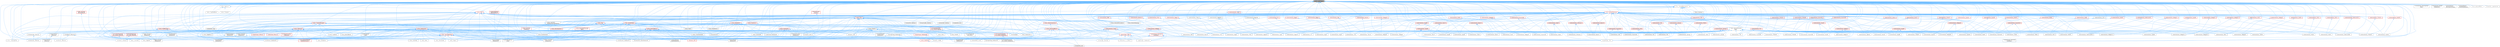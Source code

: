 digraph "src/Ioss_CodeTypes.h"
{
 // INTERACTIVE_SVG=YES
 // LATEX_PDF_SIZE
  bgcolor="transparent";
  edge [fontname=Helvetica,fontsize=10,labelfontname=Helvetica,labelfontsize=10];
  node [fontname=Helvetica,fontsize=10,shape=box,height=0.2,width=0.4];
  Node1 [id="Node000001",label="src/Ioss_CodeTypes.h",height=0.2,width=0.4,color="gray40", fillcolor="grey60", style="filled", fontcolor="black",tooltip=" "];
  Node1 -> Node2 [id="edge1_Node000001_Node000002",dir="back",color="steelblue1",style="solid",tooltip=" "];
  Node2 [id="Node000002",label="src/Ioss_ChainGenerator.C",height=0.2,width=0.4,color="grey40", fillcolor="white", style="filled",URL="$Ioss__ChainGenerator_8C.html",tooltip=" "];
  Node1 -> Node3 [id="edge2_Node000001_Node000003",dir="back",color="steelblue1",style="solid",tooltip=" "];
  Node3 [id="Node000003",label="src/Ioss_CopyDatabase.C",height=0.2,width=0.4,color="grey40", fillcolor="white", style="filled",URL="$Ioss__CopyDatabase_8C.html",tooltip=" "];
  Node1 -> Node4 [id="edge3_Node000001_Node000004",dir="back",color="steelblue1",style="solid",tooltip=" "];
  Node4 [id="Node000004",label="src/Ioss_DataPool.h",height=0.2,width=0.4,color="grey40", fillcolor="white", style="filled",URL="$Ioss__DataPool_8h.html",tooltip=" "];
  Node4 -> Node5 [id="edge4_Node000004_Node000005",dir="back",color="steelblue1",style="solid",tooltip=" "];
  Node5 [id="Node000005",label="src/Ioss_Compare.C",height=0.2,width=0.4,color="grey40", fillcolor="white", style="filled",URL="$Ioss__Compare_8C.html",tooltip=" "];
  Node4 -> Node3 [id="edge5_Node000004_Node000003",dir="back",color="steelblue1",style="solid",tooltip=" "];
  Node4 -> Node6 [id="edge6_Node000004_Node000006",dir="back",color="steelblue1",style="solid",tooltip=" "];
  Node6 [id="Node000006",label="src/main/io_shell_ts.C",height=0.2,width=0.4,color="grey40", fillcolor="white", style="filled",URL="$io__shell__ts_8C.html",tooltip=" "];
  Node1 -> Node7 [id="edge7_Node000001_Node000007",dir="back",color="steelblue1",style="solid",tooltip=" "];
  Node7 [id="Node000007",label="src/Ioss_DatabaseIO.C",height=0.2,width=0.4,color="grey40", fillcolor="white", style="filled",URL="$Ioss__DatabaseIO_8C.html",tooltip=" "];
  Node1 -> Node8 [id="edge8_Node000001_Node000008",dir="back",color="steelblue1",style="solid",tooltip=" "];
  Node8 [id="Node000008",label="src/Ioss_DatabaseIO.h",height=0.2,width=0.4,color="red", fillcolor="#FFF0F0", style="filled",URL="$Ioss__DatabaseIO_8h.html",tooltip=" "];
  Node8 -> Node9 [id="edge9_Node000008_Node000009",dir="back",color="steelblue1",style="solid",tooltip=" "];
  Node9 [id="Node000009",label="src/Ioss_Assembly.C",height=0.2,width=0.4,color="grey40", fillcolor="white", style="filled",URL="$Ioss__Assembly_8C.html",tooltip=" "];
  Node8 -> Node10 [id="edge10_Node000008_Node000010",dir="back",color="steelblue1",style="solid",tooltip=" "];
  Node10 [id="Node000010",label="src/Ioss_Blob.C",height=0.2,width=0.4,color="grey40", fillcolor="white", style="filled",URL="$Ioss__Blob_8C.html",tooltip=" "];
  Node8 -> Node2 [id="edge11_Node000008_Node000002",dir="back",color="steelblue1",style="solid",tooltip=" "];
  Node8 -> Node11 [id="edge12_Node000008_Node000011",dir="back",color="steelblue1",style="solid",tooltip=" "];
  Node11 [id="Node000011",label="src/Ioss_CommSet.C",height=0.2,width=0.4,color="grey40", fillcolor="white", style="filled",URL="$Ioss__CommSet_8C.html",tooltip=" "];
  Node8 -> Node12 [id="edge13_Node000008_Node000012",dir="back",color="steelblue1",style="solid",tooltip=" "];
  Node12 [id="Node000012",label="src/Ioss_EdgeBlock.C",height=0.2,width=0.4,color="grey40", fillcolor="white", style="filled",URL="$Ioss__EdgeBlock_8C.html",tooltip=" "];
  Node8 -> Node13 [id="edge14_Node000008_Node000013",dir="back",color="steelblue1",style="solid",tooltip=" "];
  Node13 [id="Node000013",label="src/Ioss_EdgeSet.C",height=0.2,width=0.4,color="grey40", fillcolor="white", style="filled",URL="$Ioss__EdgeSet_8C.html",tooltip=" "];
  Node8 -> Node14 [id="edge15_Node000008_Node000014",dir="back",color="steelblue1",style="solid",tooltip=" "];
  Node14 [id="Node000014",label="src/Ioss_ElementBlock.C",height=0.2,width=0.4,color="grey40", fillcolor="white", style="filled",URL="$Ioss__ElementBlock_8C.html",tooltip=" "];
  Node8 -> Node15 [id="edge16_Node000008_Node000015",dir="back",color="steelblue1",style="solid",tooltip=" "];
  Node15 [id="Node000015",label="src/Ioss_ElementSet.C",height=0.2,width=0.4,color="grey40", fillcolor="white", style="filled",URL="$Ioss__ElementSet_8C.html",tooltip=" "];
  Node8 -> Node16 [id="edge17_Node000008_Node000016",dir="back",color="steelblue1",style="solid",tooltip=" "];
  Node16 [id="Node000016",label="src/Ioss_EntityBlock.C",height=0.2,width=0.4,color="grey40", fillcolor="white", style="filled",URL="$Ioss__EntityBlock_8C.html",tooltip=" "];
  Node8 -> Node17 [id="edge18_Node000008_Node000017",dir="back",color="steelblue1",style="solid",tooltip=" "];
  Node17 [id="Node000017",label="src/Ioss_FaceBlock.C",height=0.2,width=0.4,color="grey40", fillcolor="white", style="filled",URL="$Ioss__FaceBlock_8C.html",tooltip=" "];
  Node8 -> Node18 [id="edge19_Node000008_Node000018",dir="back",color="steelblue1",style="solid",tooltip=" "];
  Node18 [id="Node000018",label="src/Ioss_FaceGenerator.C",height=0.2,width=0.4,color="grey40", fillcolor="white", style="filled",URL="$Ioss__FaceGenerator_8C.html",tooltip=" "];
  Node8 -> Node20 [id="edge20_Node000008_Node000020",dir="back",color="steelblue1",style="solid",tooltip=" "];
  Node20 [id="Node000020",label="src/Ioss_GroupingEntity.C",height=0.2,width=0.4,color="grey40", fillcolor="white", style="filled",URL="$Ioss__GroupingEntity_8C.html",tooltip=" "];
  Node8 -> Node21 [id="edge21_Node000008_Node000021",dir="back",color="steelblue1",style="solid",tooltip=" "];
  Node21 [id="Node000021",label="src/Ioss_GroupingEntity.h",height=0.2,width=0.4,color="red", fillcolor="#FFF0F0", style="filled",URL="$Ioss__GroupingEntity_8h.html",tooltip=" "];
  Node21 -> Node9 [id="edge22_Node000021_Node000009",dir="back",color="steelblue1",style="solid",tooltip=" "];
  Node21 -> Node10 [id="edge23_Node000021_Node000010",dir="back",color="steelblue1",style="solid",tooltip=" "];
  Node21 -> Node11 [id="edge24_Node000021_Node000011",dir="back",color="steelblue1",style="solid",tooltip=" "];
  Node21 -> Node13 [id="edge25_Node000021_Node000013",dir="back",color="steelblue1",style="solid",tooltip=" "];
  Node21 -> Node15 [id="edge26_Node000021_Node000015",dir="back",color="steelblue1",style="solid",tooltip=" "];
  Node21 -> Node16 [id="edge27_Node000021_Node000016",dir="back",color="steelblue1",style="solid",tooltip=" "];
  Node21 -> Node20 [id="edge28_Node000021_Node000020",dir="back",color="steelblue1",style="solid",tooltip=" "];
  Node21 -> Node104 [id="edge29_Node000021_Node000104",dir="back",color="steelblue1",style="solid",tooltip=" "];
  Node104 [id="Node000104",label="src/Ioss_NullEntity.h",height=0.2,width=0.4,color="red", fillcolor="#FFF0F0", style="filled",URL="$Ioss__NullEntity_8h.html",tooltip=" "];
  Node104 -> Node106 [id="edge30_Node000104_Node000106",dir="back",color="steelblue1",style="solid",tooltip=" "];
  Node106 [id="Node000106",label="src/utest/Utst_ioel.C",height=0.2,width=0.4,color="grey40", fillcolor="white", style="filled",URL="$Utst__ioel_8C.html",tooltip=" "];
  Node21 -> Node23 [id="edge31_Node000021_Node000023",dir="back",color="steelblue1",style="solid",tooltip=" "];
  Node23 [id="Node000023",label="src/Ioss_Region.C",height=0.2,width=0.4,color="grey40", fillcolor="white", style="filled",URL="$Ioss__Region_8C.html",tooltip=" "];
  Node21 -> Node36 [id="edge32_Node000021_Node000036",dir="back",color="steelblue1",style="solid",tooltip=" "];
  Node36 [id="Node000036",label="src/exodus/Ioex_BaseDatabaseIO.C",height=0.2,width=0.4,color="grey40", fillcolor="white", style="filled",URL="$Ioex__BaseDatabaseIO_8C.html",tooltip=" "];
  Node21 -> Node37 [id="edge33_Node000021_Node000037",dir="back",color="steelblue1",style="solid",tooltip=" "];
  Node37 [id="Node000037",label="src/exodus/Ioex_DatabaseIO.C",height=0.2,width=0.4,color="grey40", fillcolor="white", style="filled",URL="$Ioex__DatabaseIO_8C.html",tooltip=" "];
  Node21 -> Node40 [id="edge34_Node000021_Node000040",dir="back",color="steelblue1",style="solid",tooltip=" "];
  Node40 [id="Node000040",label="src/exonull/Ioexnl\l_BaseDatabaseIO.C",height=0.2,width=0.4,color="grey40", fillcolor="white", style="filled",URL="$Ioexnl__BaseDatabaseIO_8C.html",tooltip=" "];
  Node21 -> Node41 [id="edge35_Node000021_Node000041",dir="back",color="steelblue1",style="solid",tooltip=" "];
  Node41 [id="Node000041",label="src/exonull/Ioexnl\l_DatabaseIO.C",height=0.2,width=0.4,color="grey40", fillcolor="white", style="filled",URL="$Ioexnl__DatabaseIO_8C.html",tooltip=" "];
  Node21 -> Node60 [id="edge36_Node000021_Node000060",dir="back",color="steelblue1",style="solid",tooltip=" "];
  Node60 [id="Node000060",label="src/gen_struc/Iogs\l_DatabaseIO.C",height=0.2,width=0.4,color="grey40", fillcolor="white", style="filled",URL="$Iogs__DatabaseIO_8C.html",tooltip=" "];
  Node21 -> Node61 [id="edge37_Node000021_Node000061",dir="back",color="steelblue1",style="solid",tooltip=" "];
  Node61 [id="Node000061",label="src/generated/Iogn\l_DatabaseIO.C",height=0.2,width=0.4,color="grey40", fillcolor="white", style="filled",URL="$Iogn__DatabaseIO_8C.html",tooltip=" "];
  Node21 -> Node62 [id="edge38_Node000021_Node000062",dir="back",color="steelblue1",style="solid",tooltip=" "];
  Node62 [id="Node000062",label="src/main/cth_pressure\l_map.C",height=0.2,width=0.4,color="grey40", fillcolor="white", style="filled",URL="$cth__pressure__map_8C.html",tooltip=" "];
  Node21 -> Node44 [id="edge39_Node000021_Node000044",dir="back",color="steelblue1",style="solid",tooltip=" "];
  Node44 [id="Node000044",label="src/main/io_info.h",height=0.2,width=0.4,color="red", fillcolor="#FFF0F0", style="filled",URL="$io__info_8h.html",tooltip=" "];
  Node21 -> Node47 [id="edge40_Node000021_Node000047",dir="back",color="steelblue1",style="solid",tooltip=" "];
  Node47 [id="Node000047",label="src/main/io_modify.C",height=0.2,width=0.4,color="grey40", fillcolor="white", style="filled",URL="$io__modify_8C.html",tooltip=" "];
  Node21 -> Node77 [id="edge41_Node000021_Node000077",dir="back",color="steelblue1",style="solid",tooltip=" "];
  Node77 [id="Node000077",label="src/main/shell_to_hex.C",height=0.2,width=0.4,color="grey40", fillcolor="white", style="filled",URL="$shell__to__hex_8C.html",tooltip=" "];
  Node21 -> Node48 [id="edge42_Node000021_Node000048",dir="back",color="steelblue1",style="solid",tooltip=" "];
  Node48 [id="Node000048",label="src/null/Ionull_DatabaseIO.C",height=0.2,width=0.4,color="grey40", fillcolor="white", style="filled",URL="$Ionull__DatabaseIO_8C.html",tooltip=" "];
  Node21 -> Node49 [id="edge43_Node000021_Node000049",dir="back",color="steelblue1",style="solid",tooltip=" "];
  Node49 [id="Node000049",label="src/text_mesh/Iotm\l_DatabaseIO.C",height=0.2,width=0.4,color="grey40", fillcolor="white", style="filled",URL="$Iotm__DatabaseIO_8C.html",tooltip=" "];
  Node21 -> Node50 [id="edge44_Node000021_Node000050",dir="back",color="steelblue1",style="solid",tooltip=" "];
  Node50 [id="Node000050",label="src/unit_tests/UnitTestIotm\lTextMeshFixture.h",height=0.2,width=0.4,color="red", fillcolor="#FFF0F0", style="filled",URL="$UnitTestIotmTextMeshFixture_8h.html",tooltip=" "];
  Node8 -> Node23 [id="edge45_Node000008_Node000023",dir="back",color="steelblue1",style="solid",tooltip=" "];
  Node8 -> Node122 [id="edge46_Node000008_Node000122",dir="back",color="steelblue1",style="solid",tooltip=" "];
  Node122 [id="Node000122",label="src/Ioss_SerializeIO.C",height=0.2,width=0.4,color="grey40", fillcolor="white", style="filled",URL="$Ioss__SerializeIO_8C.html",tooltip=" "];
  Node8 -> Node25 [id="edge47_Node000008_Node000025",dir="back",color="steelblue1",style="solid",tooltip=" "];
  Node25 [id="Node000025",label="src/Ioss_Utils.C",height=0.2,width=0.4,color="grey40", fillcolor="white", style="filled",URL="$Ioss__Utils_8C.html",tooltip=" "];
  Node8 -> Node55 [id="edge48_Node000008_Node000055",dir="back",color="steelblue1",style="solid",tooltip=" "];
  Node55 [id="Node000055",label="src/adios/Ioad_DatabaseIO.C",height=0.2,width=0.4,color="grey40", fillcolor="white", style="filled",URL="$Ioad__DatabaseIO_8C.html",tooltip=" "];
  Node8 -> Node123 [id="edge49_Node000008_Node000123",dir="back",color="steelblue1",style="solid",tooltip=" "];
  Node123 [id="Node000123",label="src/adios/Ioad_IOFactory.h",height=0.2,width=0.4,color="red", fillcolor="#FFF0F0", style="filled",URL="$Ioad__IOFactory_8h.html",tooltip=" "];
  Node8 -> Node26 [id="edge50_Node000008_Node000026",dir="back",color="steelblue1",style="solid",tooltip=" "];
  Node26 [id="Node000026",label="src/adios/utest/Ut\l_ioad.C",height=0.2,width=0.4,color="grey40", fillcolor="white", style="filled",URL="$Ut__ioad_8C.html",tooltip=" "];
  Node8 -> Node34 [id="edge51_Node000008_Node000034",dir="back",color="steelblue1",style="solid",tooltip=" "];
  Node34 [id="Node000034",label="src/catalyst/Iocatalyst\l_DatabaseIO.C",height=0.2,width=0.4,color="grey40", fillcolor="white", style="filled",URL="$Iocatalyst__DatabaseIO_8C.html",tooltip=" "];
  Node8 -> Node125 [id="edge52_Node000008_Node000125",dir="back",color="steelblue1",style="solid",tooltip=" "];
  Node125 [id="Node000125",label="src/catalyst/Iocatalyst\l_IOFactory.h",height=0.2,width=0.4,color="red", fillcolor="#FFF0F0", style="filled",URL="$Iocatalyst__IOFactory_8h.html",tooltip=" "];
  Node8 -> Node127 [id="edge53_Node000008_Node000127",dir="back",color="steelblue1",style="solid",tooltip=" "];
  Node127 [id="Node000127",label="src/cgns/Iocgns_DatabaseIO.h",height=0.2,width=0.4,color="red", fillcolor="#FFF0F0", style="filled",URL="$Iocgns__DatabaseIO_8h.html",tooltip=" "];
  Node127 -> Node27 [id="edge54_Node000127_Node000027",dir="back",color="steelblue1",style="solid",tooltip=" "];
  Node27 [id="Node000027",label="src/cgns/Iocgns_DatabaseIO.C",height=0.2,width=0.4,color="grey40", fillcolor="white", style="filled",URL="$Iocgns__DatabaseIO_8C.html",tooltip=" "];
  Node8 -> Node128 [id="edge55_Node000008_Node000128",dir="back",color="steelblue1",style="solid",tooltip=" "];
  Node128 [id="Node000128",label="src/cgns/Iocgns_IOFactory.h",height=0.2,width=0.4,color="red", fillcolor="#FFF0F0", style="filled",URL="$Iocgns__IOFactory_8h.html",tooltip=" "];
  Node8 -> Node70 [id="edge56_Node000008_Node000070",dir="back",color="steelblue1",style="solid",tooltip=" "];
  Node70 [id="Node000070",label="src/cgns/Iocgns_Utils.h",height=0.2,width=0.4,color="red", fillcolor="#FFF0F0", style="filled",URL="$Iocgns__Utils_8h.html",tooltip=" "];
  Node70 -> Node27 [id="edge57_Node000070_Node000027",dir="back",color="steelblue1",style="solid",tooltip=" "];
  Node70 -> Node35 [id="edge58_Node000070_Node000035",dir="back",color="steelblue1",style="solid",tooltip=" "];
  Node35 [id="Node000035",label="src/cgns/Iocgns_Utils.C",height=0.2,width=0.4,color="grey40", fillcolor="white", style="filled",URL="$Iocgns__Utils_8C.html",tooltip=" "];
  Node70 -> Node72 [id="edge59_Node000070_Node000072",dir="back",color="steelblue1",style="solid",tooltip=" "];
  Node72 [id="Node000072",label="src/main/cgns_decomp.C",height=0.2,width=0.4,color="grey40", fillcolor="white", style="filled",URL="$cgns__decomp_8C.html",tooltip=" "];
  Node70 -> Node30 [id="edge60_Node000070_Node000030",dir="back",color="steelblue1",style="solid",tooltip=" "];
  Node30 [id="Node000030",label="src/main/struc_to_unstruc.C",height=0.2,width=0.4,color="grey40", fillcolor="white", style="filled",URL="$struc__to__unstruc_8C.html",tooltip=" "];
  Node8 -> Node36 [id="edge61_Node000008_Node000036",dir="back",color="steelblue1",style="solid",tooltip=" "];
  Node8 -> Node37 [id="edge62_Node000008_Node000037",dir="back",color="steelblue1",style="solid",tooltip=" "];
  Node8 -> Node133 [id="edge63_Node000008_Node000133",dir="back",color="steelblue1",style="solid",tooltip=" "];
  Node133 [id="Node000133",label="src/exodus/Ioex_IOFactory.h",height=0.2,width=0.4,color="grey40", fillcolor="white", style="filled",URL="$Ioex__IOFactory_8h.html",tooltip=" "];
  Node133 -> Node132 [id="edge64_Node000133_Node000132",dir="back",color="steelblue1",style="solid",tooltip=" "];
  Node132 [id="Node000132",label="src/exodus/Ioex_IOFactory.C",height=0.2,width=0.4,color="grey40", fillcolor="white", style="filled",URL="$Ioex__IOFactory_8C.html",tooltip=" "];
  Node8 -> Node40 [id="edge65_Node000008_Node000040",dir="back",color="steelblue1",style="solid",tooltip=" "];
  Node8 -> Node41 [id="edge66_Node000008_Node000041",dir="back",color="steelblue1",style="solid",tooltip=" "];
  Node8 -> Node137 [id="edge67_Node000008_Node000137",dir="back",color="steelblue1",style="solid",tooltip=" "];
  Node137 [id="Node000137",label="src/exonull/Ioexnl\l_IOFactory.h",height=0.2,width=0.4,color="grey40", fillcolor="white", style="filled",URL="$Ioexnl__IOFactory_8h.html",tooltip=" "];
  Node137 -> Node136 [id="edge68_Node000137_Node000136",dir="back",color="steelblue1",style="solid",tooltip=" "];
  Node136 [id="Node000136",label="src/exonull/Ioexnl\l_IOFactory.C",height=0.2,width=0.4,color="grey40", fillcolor="white", style="filled",URL="$Ioexnl__IOFactory_8C.html",tooltip=" "];
  Node8 -> Node110 [id="edge69_Node000008_Node000110",dir="back",color="steelblue1",style="solid",tooltip=" "];
  Node110 [id="Node000110",label="src/faodel/Iofaodel\l_DatabaseIO.h",height=0.2,width=0.4,color="grey40", fillcolor="white", style="filled",URL="$Iofaodel__DatabaseIO_8h.html",tooltip=" "];
  Node110 -> Node28 [id="edge70_Node000110_Node000028",dir="back",color="steelblue1",style="solid",tooltip=" "];
  Node28 [id="Node000028",label="src/faodel/Iofaodel\l_DatabaseIO.C",height=0.2,width=0.4,color="grey40", fillcolor="white", style="filled",URL="$Iofaodel__DatabaseIO_8C.html",tooltip=" "];
  Node8 -> Node60 [id="edge71_Node000008_Node000060",dir="back",color="steelblue1",style="solid",tooltip=" "];
  Node8 -> Node138 [id="edge72_Node000008_Node000138",dir="back",color="steelblue1",style="solid",tooltip=" "];
  Node138 [id="Node000138",label="src/gen_struc/Iogs\l_DatabaseIO.h",height=0.2,width=0.4,color="grey40", fillcolor="white", style="filled",URL="$Iogs__DatabaseIO_8h.html",tooltip=" "];
  Node138 -> Node60 [id="edge73_Node000138_Node000060",dir="back",color="steelblue1",style="solid",tooltip=" "];
  Node138 -> Node139 [id="edge74_Node000138_Node000139",dir="back",color="steelblue1",style="solid",tooltip=" "];
  Node139 [id="Node000139",label="src/init/Ionit_Initializer.C",height=0.2,width=0.4,color="grey40", fillcolor="white", style="filled",URL="$Ionit__Initializer_8C.html",tooltip=" "];
  Node8 -> Node61 [id="edge75_Node000008_Node000061",dir="back",color="steelblue1",style="solid",tooltip=" "];
  Node8 -> Node140 [id="edge76_Node000008_Node000140",dir="back",color="steelblue1",style="solid",tooltip=" "];
  Node140 [id="Node000140",label="src/generated/Iogn\l_DatabaseIO.h",height=0.2,width=0.4,color="grey40", fillcolor="white", style="filled",URL="$Iogn__DatabaseIO_8h.html",tooltip=" "];
  Node140 -> Node61 [id="edge77_Node000140_Node000061",dir="back",color="steelblue1",style="solid",tooltip=" "];
  Node140 -> Node139 [id="edge78_Node000140_Node000139",dir="back",color="steelblue1",style="solid",tooltip=" "];
  Node8 -> Node113 [id="edge79_Node000008_Node000113",dir="back",color="steelblue1",style="solid",tooltip=" "];
  Node113 [id="Node000113",label="src/heartbeat/Iohb\l_DatabaseIO.C",height=0.2,width=0.4,color="grey40", fillcolor="white", style="filled",URL="$Iohb__DatabaseIO_8C.html",tooltip=" "];
  Node8 -> Node141 [id="edge80_Node000008_Node000141",dir="back",color="steelblue1",style="solid",tooltip=" "];
  Node141 [id="Node000141",label="src/heartbeat/Iohb\l_DatabaseIO.h",height=0.2,width=0.4,color="grey40", fillcolor="white", style="filled",URL="$Iohb__DatabaseIO_8h.html",tooltip=" "];
  Node141 -> Node113 [id="edge81_Node000141_Node000113",dir="back",color="steelblue1",style="solid",tooltip=" "];
  Node141 -> Node139 [id="edge82_Node000141_Node000139",dir="back",color="steelblue1",style="solid",tooltip=" "];
  Node8 -> Node72 [id="edge83_Node000008_Node000072",dir="back",color="steelblue1",style="solid",tooltip=" "];
  Node8 -> Node62 [id="edge84_Node000008_Node000062",dir="back",color="steelblue1",style="solid",tooltip=" "];
  Node8 -> Node44 [id="edge85_Node000008_Node000044",dir="back",color="steelblue1",style="solid",tooltip=" "];
  Node8 -> Node47 [id="edge86_Node000008_Node000047",dir="back",color="steelblue1",style="solid",tooltip=" "];
  Node8 -> Node77 [id="edge87_Node000008_Node000077",dir="back",color="steelblue1",style="solid",tooltip=" "];
  Node8 -> Node78 [id="edge88_Node000008_Node000078",dir="back",color="steelblue1",style="solid",tooltip=" "];
  Node78 [id="Node000078",label="src/main/skinner.C",height=0.2,width=0.4,color="grey40", fillcolor="white", style="filled",URL="$skinner_8C.html",tooltip=" "];
  Node8 -> Node79 [id="edge89_Node000008_Node000079",dir="back",color="steelblue1",style="solid",tooltip=" "];
  Node79 [id="Node000079",label="src/main/sphgen.C",height=0.2,width=0.4,color="grey40", fillcolor="white", style="filled",URL="$sphgen_8C.html",tooltip=" "];
  Node8 -> Node48 [id="edge90_Node000008_Node000048",dir="back",color="steelblue1",style="solid",tooltip=" "];
  Node8 -> Node144 [id="edge91_Node000008_Node000144",dir="back",color="steelblue1",style="solid",tooltip=" "];
  Node144 [id="Node000144",label="src/null/Ionull_IOFactory.h",height=0.2,width=0.4,color="grey40", fillcolor="white", style="filled",URL="$Ionull__IOFactory_8h.html",tooltip=" "];
  Node144 -> Node139 [id="edge92_Node000144_Node000139",dir="back",color="steelblue1",style="solid",tooltip=" "];
  Node144 -> Node143 [id="edge93_Node000144_Node000143",dir="back",color="steelblue1",style="solid",tooltip=" "];
  Node143 [id="Node000143",label="src/null/Ionull_IOFactory.C",height=0.2,width=0.4,color="grey40", fillcolor="white", style="filled",URL="$Ionull__IOFactory_8C.html",tooltip=" "];
  Node8 -> Node145 [id="edge94_Node000008_Node000145",dir="back",color="steelblue1",style="solid",tooltip=" "];
  Node145 [id="Node000145",label="src/pamgen/Iopg_DatabaseIO.h",height=0.2,width=0.4,color="grey40", fillcolor="white", style="filled",URL="$Iopg__DatabaseIO_8h.html",tooltip=" "];
  Node145 -> Node31 [id="edge95_Node000145_Node000031",dir="back",color="steelblue1",style="solid",tooltip=" "];
  Node31 [id="Node000031",label="src/pamgen/Iopg_DatabaseIO.C",height=0.2,width=0.4,color="grey40", fillcolor="white", style="filled",URL="$Iopg__DatabaseIO_8C.html",tooltip=" "];
  Node8 -> Node49 [id="edge96_Node000008_Node000049",dir="back",color="steelblue1",style="solid",tooltip=" "];
  Node8 -> Node146 [id="edge97_Node000008_Node000146",dir="back",color="steelblue1",style="solid",tooltip=" "];
  Node146 [id="Node000146",label="src/text_mesh/Iotm\l_DatabaseIO.h",height=0.2,width=0.4,color="grey40", fillcolor="white", style="filled",URL="$Iotm__DatabaseIO_8h.html",tooltip=" "];
  Node146 -> Node139 [id="edge98_Node000146_Node000139",dir="back",color="steelblue1",style="solid",tooltip=" "];
  Node146 -> Node49 [id="edge99_Node000146_Node000049",dir="back",color="steelblue1",style="solid",tooltip=" "];
  Node8 -> Node50 [id="edge100_Node000008_Node000050",dir="back",color="steelblue1",style="solid",tooltip=" "];
  Node8 -> Node149 [id="edge101_Node000008_Node000149",dir="back",color="steelblue1",style="solid",tooltip=" "];
  Node149 [id="Node000149",label="src/visualization/cgns\l/Iovs_cgns_IOFactory.h",height=0.2,width=0.4,color="red", fillcolor="#FFF0F0", style="filled",URL="$Iovs__cgns__IOFactory_8h.html",tooltip=" "];
  Node149 -> Node139 [id="edge102_Node000149_Node000139",dir="back",color="steelblue1",style="solid",tooltip=" "];
  Node8 -> Node150 [id="edge103_Node000008_Node000150",dir="back",color="steelblue1",style="solid",tooltip=" "];
  Node150 [id="Node000150",label="src/visualization/exodus\l/Iovs_exodus_DatabaseIO.h",height=0.2,width=0.4,color="red", fillcolor="#FFF0F0", style="filled",URL="$Iovs__exodus__DatabaseIO_8h.html",tooltip=" "];
  Node150 -> Node33 [id="edge104_Node000150_Node000033",dir="back",color="steelblue1",style="solid",tooltip=" "];
  Node33 [id="Node000033",label="src/visualization/exodus\l/Iovs_exodus_DatabaseIO.C",height=0.2,width=0.4,color="grey40", fillcolor="white", style="filled",URL="$Iovs__exodus__DatabaseIO_8C.html",tooltip=" "];
  Node8 -> Node152 [id="edge105_Node000008_Node000152",dir="back",color="steelblue1",style="solid",tooltip=" "];
  Node152 [id="Node000152",label="src/visualization/exodus\l/Iovs_exodus_IOFactory.h",height=0.2,width=0.4,color="red", fillcolor="#FFF0F0", style="filled",URL="$Iovs__exodus__IOFactory_8h.html",tooltip=" "];
  Node152 -> Node139 [id="edge106_Node000152_Node000139",dir="back",color="steelblue1",style="solid",tooltip=" "];
  Node1 -> Node153 [id="edge107_Node000001_Node000153",dir="back",color="steelblue1",style="solid",tooltip=" "];
  Node153 [id="Node000153",label="src/Ioss_Decomposition.h",height=0.2,width=0.4,color="red", fillcolor="#FFF0F0", style="filled",URL="$Ioss__Decomposition_8h.html",tooltip=" "];
  Node1 -> Node12 [id="edge108_Node000001_Node000012",dir="back",color="steelblue1",style="solid",tooltip=" "];
  Node1 -> Node65 [id="edge109_Node000001_Node000065",dir="back",color="steelblue1",style="solid",tooltip=" "];
  Node65 [id="Node000065",label="src/Ioss_ElementBlock.h",height=0.2,width=0.4,color="red", fillcolor="#FFF0F0", style="filled",URL="$Ioss__ElementBlock_8h.html",tooltip=" "];
  Node65 -> Node2 [id="edge110_Node000065_Node000002",dir="back",color="steelblue1",style="solid",tooltip=" "];
  Node65 -> Node14 [id="edge111_Node000065_Node000014",dir="back",color="steelblue1",style="solid",tooltip=" "];
  Node65 -> Node18 [id="edge112_Node000065_Node000018",dir="back",color="steelblue1",style="solid",tooltip=" "];
  Node65 -> Node23 [id="edge113_Node000065_Node000023",dir="back",color="steelblue1",style="solid",tooltip=" "];
  Node65 -> Node55 [id="edge114_Node000065_Node000055",dir="back",color="steelblue1",style="solid",tooltip=" "];
  Node65 -> Node26 [id="edge115_Node000065_Node000026",dir="back",color="steelblue1",style="solid",tooltip=" "];
  Node65 -> Node34 [id="edge116_Node000065_Node000034",dir="back",color="steelblue1",style="solid",tooltip=" "];
  Node65 -> Node36 [id="edge117_Node000065_Node000036",dir="back",color="steelblue1",style="solid",tooltip=" "];
  Node65 -> Node37 [id="edge118_Node000065_Node000037",dir="back",color="steelblue1",style="solid",tooltip=" "];
  Node65 -> Node40 [id="edge119_Node000065_Node000040",dir="back",color="steelblue1",style="solid",tooltip=" "];
  Node65 -> Node41 [id="edge120_Node000065_Node000041",dir="back",color="steelblue1",style="solid",tooltip=" "];
  Node65 -> Node28 [id="edge121_Node000065_Node000028",dir="back",color="steelblue1",style="solid",tooltip=" "];
  Node65 -> Node60 [id="edge122_Node000065_Node000060",dir="back",color="steelblue1",style="solid",tooltip=" "];
  Node65 -> Node61 [id="edge123_Node000065_Node000061",dir="back",color="steelblue1",style="solid",tooltip=" "];
  Node65 -> Node62 [id="edge124_Node000065_Node000062",dir="back",color="steelblue1",style="solid",tooltip=" "];
  Node65 -> Node44 [id="edge125_Node000065_Node000044",dir="back",color="steelblue1",style="solid",tooltip=" "];
  Node65 -> Node47 [id="edge126_Node000065_Node000047",dir="back",color="steelblue1",style="solid",tooltip=" "];
  Node65 -> Node77 [id="edge127_Node000065_Node000077",dir="back",color="steelblue1",style="solid",tooltip=" "];
  Node65 -> Node78 [id="edge128_Node000065_Node000078",dir="back",color="steelblue1",style="solid",tooltip=" "];
  Node65 -> Node79 [id="edge129_Node000065_Node000079",dir="back",color="steelblue1",style="solid",tooltip=" "];
  Node65 -> Node48 [id="edge130_Node000065_Node000048",dir="back",color="steelblue1",style="solid",tooltip=" "];
  Node65 -> Node49 [id="edge131_Node000065_Node000049",dir="back",color="steelblue1",style="solid",tooltip=" "];
  Node65 -> Node50 [id="edge132_Node000065_Node000050",dir="back",color="steelblue1",style="solid",tooltip=" "];
  Node1 -> Node155 [id="edge133_Node000001_Node000155",dir="back",color="steelblue1",style="solid",tooltip=" "];
  Node155 [id="Node000155",label="src/Ioss_ElementPermutation.C",height=0.2,width=0.4,color="grey40", fillcolor="white", style="filled",URL="$Ioss__ElementPermutation_8C.html",tooltip=" "];
  Node1 -> Node156 [id="edge134_Node000001_Node000156",dir="back",color="steelblue1",style="solid",tooltip=" "];
  Node156 [id="Node000156",label="src/Ioss_ElementPermutation.h",height=0.2,width=0.4,color="grey40", fillcolor="white", style="filled",URL="$Ioss__ElementPermutation_8h.html",tooltip=" "];
  Node156 -> Node155 [id="edge135_Node000156_Node000155",dir="back",color="steelblue1",style="solid",tooltip=" "];
  Node156 -> Node157 [id="edge136_Node000156_Node000157",dir="back",color="steelblue1",style="solid",tooltip=" "];
  Node157 [id="Node000157",label="src/Ioss_ElementTopology.C",height=0.2,width=0.4,color="grey40", fillcolor="white", style="filled",URL="$Ioss__ElementTopology_8C.html",tooltip=" "];
  Node156 -> Node158 [id="edge137_Node000156_Node000158",dir="back",color="steelblue1",style="solid",tooltip=" "];
  Node158 [id="Node000158",label="src/Ioss_ElementTopology.h",height=0.2,width=0.4,color="red", fillcolor="#FFF0F0", style="filled",URL="$Ioss__ElementTopology_8h.html",tooltip=" "];
  Node158 -> Node2 [id="edge138_Node000158_Node000002",dir="back",color="steelblue1",style="solid",tooltip=" "];
  Node158 -> Node7 [id="edge139_Node000158_Node000007",dir="back",color="steelblue1",style="solid",tooltip=" "];
  Node158 -> Node12 [id="edge140_Node000158_Node000012",dir="back",color="steelblue1",style="solid",tooltip=" "];
  Node158 -> Node155 [id="edge141_Node000158_Node000155",dir="back",color="steelblue1",style="solid",tooltip=" "];
  Node158 -> Node157 [id="edge142_Node000158_Node000157",dir="back",color="steelblue1",style="solid",tooltip=" "];
  Node158 -> Node16 [id="edge143_Node000158_Node000016",dir="back",color="steelblue1",style="solid",tooltip=" "];
  Node158 -> Node17 [id="edge144_Node000158_Node000017",dir="back",color="steelblue1",style="solid",tooltip=" "];
  Node158 -> Node18 [id="edge145_Node000158_Node000018",dir="back",color="steelblue1",style="solid",tooltip=" "];
  Node158 -> Node23 [id="edge146_Node000158_Node000023",dir="back",color="steelblue1",style="solid",tooltip=" "];
  Node158 -> Node159 [id="edge147_Node000158_Node000159",dir="back",color="steelblue1",style="solid",tooltip=" "];
  Node159 [id="Node000159",label="src/Ioss_Utils.h",height=0.2,width=0.4,color="red", fillcolor="#FFF0F0", style="filled",URL="$Ioss__Utils_8h.html",tooltip=" "];
  Node159 -> Node2 [id="edge148_Node000159_Node000002",dir="back",color="steelblue1",style="solid",tooltip=" "];
  Node159 -> Node153 [id="edge149_Node000159_Node000153",dir="back",color="steelblue1",style="solid",tooltip=" "];
  Node159 -> Node155 [id="edge150_Node000159_Node000155",dir="back",color="steelblue1",style="solid",tooltip=" "];
  Node159 -> Node157 [id="edge151_Node000159_Node000157",dir="back",color="steelblue1",style="solid",tooltip=" "];
  Node159 -> Node16 [id="edge152_Node000159_Node000016",dir="back",color="steelblue1",style="solid",tooltip=" "];
  Node159 -> Node163 [id="edge153_Node000159_Node000163",dir="back",color="steelblue1",style="solid",tooltip=" "];
  Node163 [id="Node000163",label="src/Ioss_Field.C",height=0.2,width=0.4,color="grey40", fillcolor="white", style="filled",URL="$Ioss__Field_8C.html",tooltip=" "];
  Node159 -> Node165 [id="edge154_Node000159_Node000165",dir="back",color="steelblue1",style="solid",tooltip=" "];
  Node165 [id="Node000165",label="src/Ioss_FileInfo.C",height=0.2,width=0.4,color="grey40", fillcolor="white", style="filled",URL="$Ioss__FileInfo_8C.html",tooltip=" "];
  Node159 -> Node20 [id="edge155_Node000159_Node000020",dir="back",color="steelblue1",style="solid",tooltip=" "];
  Node159 -> Node168 [id="edge156_Node000159_Node000168",dir="back",color="steelblue1",style="solid",tooltip=" "];
  Node168 [id="Node000168",label="src/Ioss_ParallelUtils.C",height=0.2,width=0.4,color="grey40", fillcolor="white", style="filled",URL="$Ioss__ParallelUtils_8C.html",tooltip=" "];
  Node159 -> Node169 [id="edge157_Node000159_Node000169",dir="back",color="steelblue1",style="solid",tooltip=" "];
  Node169 [id="Node000169",label="src/Ioss_ParallelUtils.h",height=0.2,width=0.4,color="red", fillcolor="#FFF0F0", style="filled",URL="$Ioss__ParallelUtils_8h.html",tooltip=" "];
  Node169 -> Node7 [id="edge158_Node000169_Node000007",dir="back",color="steelblue1",style="solid",tooltip=" "];
  Node169 -> Node8 [id="edge159_Node000169_Node000008",dir="back",color="steelblue1",style="solid",tooltip=" "];
  Node169 -> Node153 [id="edge160_Node000169_Node000153",dir="back",color="steelblue1",style="solid",tooltip=" "];
  Node169 -> Node18 [id="edge161_Node000169_Node000018",dir="back",color="steelblue1",style="solid",tooltip=" "];
  Node169 -> Node165 [id="edge162_Node000169_Node000165",dir="back",color="steelblue1",style="solid",tooltip=" "];
  Node169 -> Node170 [id="edge163_Node000169_Node000170",dir="back",color="steelblue1",style="solid",tooltip=" "];
  Node170 [id="Node000170",label="src/Ioss_IOFactory.h",height=0.2,width=0.4,color="red", fillcolor="#FFF0F0", style="filled",URL="$Ioss__IOFactory_8h.html",tooltip=" "];
  Node170 -> Node18 [id="edge164_Node000170_Node000018",dir="back",color="steelblue1",style="solid",tooltip=" "];
  Node170 -> Node123 [id="edge165_Node000170_Node000123",dir="back",color="steelblue1",style="solid",tooltip=" "];
  Node170 -> Node26 [id="edge166_Node000170_Node000026",dir="back",color="steelblue1",style="solid",tooltip=" "];
  Node170 -> Node125 [id="edge167_Node000170_Node000125",dir="back",color="steelblue1",style="solid",tooltip=" "];
  Node170 -> Node127 [id="edge168_Node000170_Node000127",dir="back",color="steelblue1",style="solid",tooltip=" "];
  Node170 -> Node128 [id="edge169_Node000170_Node000128",dir="back",color="steelblue1",style="solid",tooltip=" "];
  Node170 -> Node35 [id="edge170_Node000170_Node000035",dir="back",color="steelblue1",style="solid",tooltip=" "];
  Node170 -> Node36 [id="edge171_Node000170_Node000036",dir="back",color="steelblue1",style="solid",tooltip=" "];
  Node170 -> Node132 [id="edge172_Node000170_Node000132",dir="back",color="steelblue1",style="solid",tooltip=" "];
  Node170 -> Node133 [id="edge173_Node000170_Node000133",dir="back",color="steelblue1",style="solid",tooltip=" "];
  Node170 -> Node40 [id="edge174_Node000170_Node000040",dir="back",color="steelblue1",style="solid",tooltip=" "];
  Node170 -> Node136 [id="edge175_Node000170_Node000136",dir="back",color="steelblue1",style="solid",tooltip=" "];
  Node170 -> Node137 [id="edge176_Node000170_Node000137",dir="back",color="steelblue1",style="solid",tooltip=" "];
  Node170 -> Node110 [id="edge177_Node000170_Node000110",dir="back",color="steelblue1",style="solid",tooltip=" "];
  Node170 -> Node60 [id="edge178_Node000170_Node000060",dir="back",color="steelblue1",style="solid",tooltip=" "];
  Node170 -> Node138 [id="edge179_Node000170_Node000138",dir="back",color="steelblue1",style="solid",tooltip=" "];
  Node170 -> Node61 [id="edge180_Node000170_Node000061",dir="back",color="steelblue1",style="solid",tooltip=" "];
  Node170 -> Node140 [id="edge181_Node000170_Node000140",dir="back",color="steelblue1",style="solid",tooltip=" "];
  Node170 -> Node113 [id="edge182_Node000170_Node000113",dir="back",color="steelblue1",style="solid",tooltip=" "];
  Node170 -> Node141 [id="edge183_Node000170_Node000141",dir="back",color="steelblue1",style="solid",tooltip=" "];
  Node170 -> Node72 [id="edge184_Node000170_Node000072",dir="back",color="steelblue1",style="solid",tooltip=" "];
  Node170 -> Node62 [id="edge185_Node000170_Node000062",dir="back",color="steelblue1",style="solid",tooltip=" "];
  Node170 -> Node44 [id="edge186_Node000170_Node000044",dir="back",color="steelblue1",style="solid",tooltip=" "];
  Node170 -> Node47 [id="edge187_Node000170_Node000047",dir="back",color="steelblue1",style="solid",tooltip=" "];
  Node170 -> Node77 [id="edge188_Node000170_Node000077",dir="back",color="steelblue1",style="solid",tooltip=" "];
  Node170 -> Node78 [id="edge189_Node000170_Node000078",dir="back",color="steelblue1",style="solid",tooltip=" "];
  Node170 -> Node79 [id="edge190_Node000170_Node000079",dir="back",color="steelblue1",style="solid",tooltip=" "];
  Node170 -> Node143 [id="edge191_Node000170_Node000143",dir="back",color="steelblue1",style="solid",tooltip=" "];
  Node170 -> Node144 [id="edge192_Node000170_Node000144",dir="back",color="steelblue1",style="solid",tooltip=" "];
  Node170 -> Node145 [id="edge193_Node000170_Node000145",dir="back",color="steelblue1",style="solid",tooltip=" "];
  Node170 -> Node49 [id="edge194_Node000170_Node000049",dir="back",color="steelblue1",style="solid",tooltip=" "];
  Node170 -> Node146 [id="edge195_Node000170_Node000146",dir="back",color="steelblue1",style="solid",tooltip=" "];
  Node170 -> Node50 [id="edge196_Node000170_Node000050",dir="back",color="steelblue1",style="solid",tooltip=" "];
  Node170 -> Node149 [id="edge197_Node000170_Node000149",dir="back",color="steelblue1",style="solid",tooltip=" "];
  Node170 -> Node152 [id="edge198_Node000170_Node000152",dir="back",color="steelblue1",style="solid",tooltip=" "];
  Node169 -> Node168 [id="edge199_Node000169_Node000168",dir="back",color="steelblue1",style="solid",tooltip=" "];
  Node169 -> Node122 [id="edge200_Node000169_Node000122",dir="back",color="steelblue1",style="solid",tooltip=" "];
  Node169 -> Node55 [id="edge201_Node000169_Node000055",dir="back",color="steelblue1",style="solid",tooltip=" "];
  Node169 -> Node34 [id="edge202_Node000169_Node000034",dir="back",color="steelblue1",style="solid",tooltip=" "];
  Node169 -> Node36 [id="edge203_Node000169_Node000036",dir="back",color="steelblue1",style="solid",tooltip=" "];
  Node169 -> Node37 [id="edge204_Node000169_Node000037",dir="back",color="steelblue1",style="solid",tooltip=" "];
  Node169 -> Node40 [id="edge205_Node000169_Node000040",dir="back",color="steelblue1",style="solid",tooltip=" "];
  Node169 -> Node41 [id="edge206_Node000169_Node000041",dir="back",color="steelblue1",style="solid",tooltip=" "];
  Node169 -> Node60 [id="edge207_Node000169_Node000060",dir="back",color="steelblue1",style="solid",tooltip=" "];
  Node169 -> Node61 [id="edge208_Node000169_Node000061",dir="back",color="steelblue1",style="solid",tooltip=" "];
  Node169 -> Node113 [id="edge209_Node000169_Node000113",dir="back",color="steelblue1",style="solid",tooltip=" "];
  Node169 -> Node29 [id="edge210_Node000169_Node000029",dir="back",color="steelblue1",style="solid",tooltip=" "];
  Node29 [id="Node000029",label="src/main/io_shell.C",height=0.2,width=0.4,color="grey40", fillcolor="white", style="filled",URL="$io__shell_8C.html",tooltip=" "];
  Node169 -> Node6 [id="edge211_Node000169_Node000006",dir="back",color="steelblue1",style="solid",tooltip=" "];
  Node169 -> Node78 [id="edge212_Node000169_Node000078",dir="back",color="steelblue1",style="solid",tooltip=" "];
  Node169 -> Node30 [id="edge213_Node000169_Node000030",dir="back",color="steelblue1",style="solid",tooltip=" "];
  Node169 -> Node49 [id="edge214_Node000169_Node000049",dir="back",color="steelblue1",style="solid",tooltip=" "];
  Node169 -> Node50 [id="edge215_Node000169_Node000050",dir="back",color="steelblue1",style="solid",tooltip=" "];
  Node169 -> Node33 [id="edge216_Node000169_Node000033",dir="back",color="steelblue1",style="solid",tooltip=" "];
  Node159 -> Node122 [id="edge217_Node000159_Node000122",dir="back",color="steelblue1",style="solid",tooltip=" "];
  Node159 -> Node25 [id="edge218_Node000159_Node000025",dir="back",color="steelblue1",style="solid",tooltip=" "];
  Node159 -> Node178 [id="edge219_Node000159_Node000178",dir="back",color="steelblue1",style="solid",tooltip=" "];
  Node178 [id="Node000178",label="src/Ioss_VariableType.h",height=0.2,width=0.4,color="red", fillcolor="#FFF0F0", style="filled",URL="$Ioss__VariableType_8h.html",tooltip=" "];
  Node178 -> Node185 [id="edge220_Node000178_Node000185",dir="back",color="steelblue1",style="solid",tooltip=" "];
  Node185 [id="Node000185",label="src/Ioss_ElementVariable\lType.h",height=0.2,width=0.4,color="grey40", fillcolor="white", style="filled",URL="$Ioss__ElementVariableType_8h.html",tooltip=" "];
  Node185 -> Node186 [id="edge221_Node000185_Node000186",dir="back",color="steelblue1",style="solid",tooltip=" "];
  Node186 [id="Node000186",label="src/elements/Ioss_Beam2.C",height=0.2,width=0.4,color="grey40", fillcolor="white", style="filled",URL="$Ioss__Beam2_8C.html",tooltip=" "];
  Node185 -> Node187 [id="edge222_Node000185_Node000187",dir="back",color="steelblue1",style="solid",tooltip=" "];
  Node187 [id="Node000187",label="src/elements/Ioss_Beam3.C",height=0.2,width=0.4,color="grey40", fillcolor="white", style="filled",URL="$Ioss__Beam3_8C.html",tooltip=" "];
  Node185 -> Node188 [id="edge223_Node000185_Node000188",dir="back",color="steelblue1",style="solid",tooltip=" "];
  Node188 [id="Node000188",label="src/elements/Ioss_Beam4.C",height=0.2,width=0.4,color="grey40", fillcolor="white", style="filled",URL="$Ioss__Beam4_8C.html",tooltip=" "];
  Node185 -> Node189 [id="edge224_Node000185_Node000189",dir="back",color="steelblue1",style="solid",tooltip=" "];
  Node189 [id="Node000189",label="src/elements/Ioss_Edge2.C",height=0.2,width=0.4,color="grey40", fillcolor="white", style="filled",URL="$Ioss__Edge2_8C.html",tooltip=" "];
  Node185 -> Node190 [id="edge225_Node000185_Node000190",dir="back",color="steelblue1",style="solid",tooltip=" "];
  Node190 [id="Node000190",label="src/elements/Ioss_Edge2D2.C",height=0.2,width=0.4,color="grey40", fillcolor="white", style="filled",URL="$Ioss__Edge2D2_8C.html",tooltip=" "];
  Node185 -> Node191 [id="edge226_Node000185_Node000191",dir="back",color="steelblue1",style="solid",tooltip=" "];
  Node191 [id="Node000191",label="src/elements/Ioss_Edge2D3.C",height=0.2,width=0.4,color="grey40", fillcolor="white", style="filled",URL="$Ioss__Edge2D3_8C.html",tooltip=" "];
  Node185 -> Node192 [id="edge227_Node000185_Node000192",dir="back",color="steelblue1",style="solid",tooltip=" "];
  Node192 [id="Node000192",label="src/elements/Ioss_Edge3.C",height=0.2,width=0.4,color="grey40", fillcolor="white", style="filled",URL="$Ioss__Edge3_8C.html",tooltip=" "];
  Node185 -> Node193 [id="edge228_Node000185_Node000193",dir="back",color="steelblue1",style="solid",tooltip=" "];
  Node193 [id="Node000193",label="src/elements/Ioss_Edge4.C",height=0.2,width=0.4,color="grey40", fillcolor="white", style="filled",URL="$Ioss__Edge4_8C.html",tooltip=" "];
  Node185 -> Node194 [id="edge229_Node000185_Node000194",dir="back",color="steelblue1",style="solid",tooltip=" "];
  Node194 [id="Node000194",label="src/elements/Ioss_Hex16.C",height=0.2,width=0.4,color="grey40", fillcolor="white", style="filled",URL="$Ioss__Hex16_8C.html",tooltip=" "];
  Node185 -> Node195 [id="edge230_Node000185_Node000195",dir="back",color="steelblue1",style="solid",tooltip=" "];
  Node195 [id="Node000195",label="src/elements/Ioss_Hex20.C",height=0.2,width=0.4,color="grey40", fillcolor="white", style="filled",URL="$Ioss__Hex20_8C.html",tooltip=" "];
  Node185 -> Node196 [id="edge231_Node000185_Node000196",dir="back",color="steelblue1",style="solid",tooltip=" "];
  Node196 [id="Node000196",label="src/elements/Ioss_Hex27.C",height=0.2,width=0.4,color="grey40", fillcolor="white", style="filled",URL="$Ioss__Hex27_8C.html",tooltip=" "];
  Node185 -> Node197 [id="edge232_Node000185_Node000197",dir="back",color="steelblue1",style="solid",tooltip=" "];
  Node197 [id="Node000197",label="src/elements/Ioss_Hex32.C",height=0.2,width=0.4,color="grey40", fillcolor="white", style="filled",URL="$Ioss__Hex32_8C.html",tooltip=" "];
  Node185 -> Node198 [id="edge233_Node000185_Node000198",dir="back",color="steelblue1",style="solid",tooltip=" "];
  Node198 [id="Node000198",label="src/elements/Ioss_Hex64.C",height=0.2,width=0.4,color="grey40", fillcolor="white", style="filled",URL="$Ioss__Hex64_8C.html",tooltip=" "];
  Node185 -> Node199 [id="edge234_Node000185_Node000199",dir="back",color="steelblue1",style="solid",tooltip=" "];
  Node199 [id="Node000199",label="src/elements/Ioss_Hex8.C",height=0.2,width=0.4,color="grey40", fillcolor="white", style="filled",URL="$Ioss__Hex8_8C.html",tooltip=" "];
  Node185 -> Node200 [id="edge235_Node000185_Node000200",dir="back",color="steelblue1",style="solid",tooltip=" "];
  Node200 [id="Node000200",label="src/elements/Ioss_Hex9.C",height=0.2,width=0.4,color="grey40", fillcolor="white", style="filled",URL="$Ioss__Hex9_8C.html",tooltip=" "];
  Node185 -> Node201 [id="edge236_Node000185_Node000201",dir="back",color="steelblue1",style="solid",tooltip=" "];
  Node201 [id="Node000201",label="src/elements/Ioss_Node.C",height=0.2,width=0.4,color="grey40", fillcolor="white", style="filled",URL="$Ioss__Node_8C.html",tooltip=" "];
  Node185 -> Node202 [id="edge237_Node000185_Node000202",dir="back",color="steelblue1",style="solid",tooltip=" "];
  Node202 [id="Node000202",label="src/elements/Ioss_Pyramid13.C",height=0.2,width=0.4,color="grey40", fillcolor="white", style="filled",URL="$Ioss__Pyramid13_8C.html",tooltip=" "];
  Node185 -> Node203 [id="edge238_Node000185_Node000203",dir="back",color="steelblue1",style="solid",tooltip=" "];
  Node203 [id="Node000203",label="src/elements/Ioss_Pyramid14.C",height=0.2,width=0.4,color="grey40", fillcolor="white", style="filled",URL="$Ioss__Pyramid14_8C.html",tooltip=" "];
  Node185 -> Node204 [id="edge239_Node000185_Node000204",dir="back",color="steelblue1",style="solid",tooltip=" "];
  Node204 [id="Node000204",label="src/elements/Ioss_Pyramid18.C",height=0.2,width=0.4,color="grey40", fillcolor="white", style="filled",URL="$Ioss__Pyramid18_8C.html",tooltip=" "];
  Node185 -> Node205 [id="edge240_Node000185_Node000205",dir="back",color="steelblue1",style="solid",tooltip=" "];
  Node205 [id="Node000205",label="src/elements/Ioss_Pyramid19.C",height=0.2,width=0.4,color="grey40", fillcolor="white", style="filled",URL="$Ioss__Pyramid19_8C.html",tooltip=" "];
  Node185 -> Node206 [id="edge241_Node000185_Node000206",dir="back",color="steelblue1",style="solid",tooltip=" "];
  Node206 [id="Node000206",label="src/elements/Ioss_Pyramid5.C",height=0.2,width=0.4,color="grey40", fillcolor="white", style="filled",URL="$Ioss__Pyramid5_8C.html",tooltip=" "];
  Node185 -> Node207 [id="edge242_Node000185_Node000207",dir="back",color="steelblue1",style="solid",tooltip=" "];
  Node207 [id="Node000207",label="src/elements/Ioss_Quad12.C",height=0.2,width=0.4,color="grey40", fillcolor="white", style="filled",URL="$Ioss__Quad12_8C.html",tooltip=" "];
  Node185 -> Node208 [id="edge243_Node000185_Node000208",dir="back",color="steelblue1",style="solid",tooltip=" "];
  Node208 [id="Node000208",label="src/elements/Ioss_Quad16.C",height=0.2,width=0.4,color="grey40", fillcolor="white", style="filled",URL="$Ioss__Quad16_8C.html",tooltip=" "];
  Node185 -> Node209 [id="edge244_Node000185_Node000209",dir="back",color="steelblue1",style="solid",tooltip=" "];
  Node209 [id="Node000209",label="src/elements/Ioss_Quad4.C",height=0.2,width=0.4,color="grey40", fillcolor="white", style="filled",URL="$Ioss__Quad4_8C.html",tooltip=" "];
  Node185 -> Node210 [id="edge245_Node000185_Node000210",dir="back",color="steelblue1",style="solid",tooltip=" "];
  Node210 [id="Node000210",label="src/elements/Ioss_Quad6.C",height=0.2,width=0.4,color="grey40", fillcolor="white", style="filled",URL="$Ioss__Quad6_8C.html",tooltip=" "];
  Node185 -> Node211 [id="edge246_Node000185_Node000211",dir="back",color="steelblue1",style="solid",tooltip=" "];
  Node211 [id="Node000211",label="src/elements/Ioss_Quad8.C",height=0.2,width=0.4,color="grey40", fillcolor="white", style="filled",URL="$Ioss__Quad8_8C.html",tooltip=" "];
  Node185 -> Node212 [id="edge247_Node000185_Node000212",dir="back",color="steelblue1",style="solid",tooltip=" "];
  Node212 [id="Node000212",label="src/elements/Ioss_Quad9.C",height=0.2,width=0.4,color="grey40", fillcolor="white", style="filled",URL="$Ioss__Quad9_8C.html",tooltip=" "];
  Node185 -> Node213 [id="edge248_Node000185_Node000213",dir="back",color="steelblue1",style="solid",tooltip=" "];
  Node213 [id="Node000213",label="src/elements/Ioss_Shell4.C",height=0.2,width=0.4,color="grey40", fillcolor="white", style="filled",URL="$Ioss__Shell4_8C.html",tooltip=" "];
  Node185 -> Node214 [id="edge249_Node000185_Node000214",dir="back",color="steelblue1",style="solid",tooltip=" "];
  Node214 [id="Node000214",label="src/elements/Ioss_Shell8.C",height=0.2,width=0.4,color="grey40", fillcolor="white", style="filled",URL="$Ioss__Shell8_8C.html",tooltip=" "];
  Node185 -> Node215 [id="edge250_Node000185_Node000215",dir="back",color="steelblue1",style="solid",tooltip=" "];
  Node215 [id="Node000215",label="src/elements/Ioss_Shell9.C",height=0.2,width=0.4,color="grey40", fillcolor="white", style="filled",URL="$Ioss__Shell9_8C.html",tooltip=" "];
  Node185 -> Node216 [id="edge251_Node000185_Node000216",dir="back",color="steelblue1",style="solid",tooltip=" "];
  Node216 [id="Node000216",label="src/elements/Ioss_ShellLine2D2.C",height=0.2,width=0.4,color="grey40", fillcolor="white", style="filled",URL="$Ioss__ShellLine2D2_8C.html",tooltip=" "];
  Node185 -> Node217 [id="edge252_Node000185_Node000217",dir="back",color="steelblue1",style="solid",tooltip=" "];
  Node217 [id="Node000217",label="src/elements/Ioss_ShellLine2D3.C",height=0.2,width=0.4,color="grey40", fillcolor="white", style="filled",URL="$Ioss__ShellLine2D3_8C.html",tooltip=" "];
  Node185 -> Node218 [id="edge253_Node000185_Node000218",dir="back",color="steelblue1",style="solid",tooltip=" "];
  Node218 [id="Node000218",label="src/elements/Ioss_Sphere.C",height=0.2,width=0.4,color="grey40", fillcolor="white", style="filled",URL="$Ioss__Sphere_8C.html",tooltip=" "];
  Node185 -> Node219 [id="edge254_Node000185_Node000219",dir="back",color="steelblue1",style="solid",tooltip=" "];
  Node219 [id="Node000219",label="src/elements/Ioss_Spring2.C",height=0.2,width=0.4,color="grey40", fillcolor="white", style="filled",URL="$Ioss__Spring2_8C.html",tooltip=" "];
  Node185 -> Node220 [id="edge255_Node000185_Node000220",dir="back",color="steelblue1",style="solid",tooltip=" "];
  Node220 [id="Node000220",label="src/elements/Ioss_Spring3.C",height=0.2,width=0.4,color="grey40", fillcolor="white", style="filled",URL="$Ioss__Spring3_8C.html",tooltip=" "];
  Node185 -> Node221 [id="edge256_Node000185_Node000221",dir="back",color="steelblue1",style="solid",tooltip=" "];
  Node221 [id="Node000221",label="src/elements/Ioss_Super.C",height=0.2,width=0.4,color="grey40", fillcolor="white", style="filled",URL="$Ioss__Super_8C.html",tooltip=" "];
  Node185 -> Node222 [id="edge257_Node000185_Node000222",dir="back",color="steelblue1",style="solid",tooltip=" "];
  Node222 [id="Node000222",label="src/elements/Ioss_Tet10.C",height=0.2,width=0.4,color="grey40", fillcolor="white", style="filled",URL="$Ioss__Tet10_8C.html",tooltip=" "];
  Node185 -> Node223 [id="edge258_Node000185_Node000223",dir="back",color="steelblue1",style="solid",tooltip=" "];
  Node223 [id="Node000223",label="src/elements/Ioss_Tet11.C",height=0.2,width=0.4,color="grey40", fillcolor="white", style="filled",URL="$Ioss__Tet11_8C.html",tooltip=" "];
  Node185 -> Node224 [id="edge259_Node000185_Node000224",dir="back",color="steelblue1",style="solid",tooltip=" "];
  Node224 [id="Node000224",label="src/elements/Ioss_Tet14.C",height=0.2,width=0.4,color="grey40", fillcolor="white", style="filled",URL="$Ioss__Tet14_8C.html",tooltip=" "];
  Node185 -> Node225 [id="edge260_Node000185_Node000225",dir="back",color="steelblue1",style="solid",tooltip=" "];
  Node225 [id="Node000225",label="src/elements/Ioss_Tet15.C",height=0.2,width=0.4,color="grey40", fillcolor="white", style="filled",URL="$Ioss__Tet15_8C.html",tooltip=" "];
  Node185 -> Node226 [id="edge261_Node000185_Node000226",dir="back",color="steelblue1",style="solid",tooltip=" "];
  Node226 [id="Node000226",label="src/elements/Ioss_Tet16.C",height=0.2,width=0.4,color="grey40", fillcolor="white", style="filled",URL="$Ioss__Tet16_8C.html",tooltip=" "];
  Node185 -> Node227 [id="edge262_Node000185_Node000227",dir="back",color="steelblue1",style="solid",tooltip=" "];
  Node227 [id="Node000227",label="src/elements/Ioss_Tet4.C",height=0.2,width=0.4,color="grey40", fillcolor="white", style="filled",URL="$Ioss__Tet4_8C.html",tooltip=" "];
  Node185 -> Node228 [id="edge263_Node000185_Node000228",dir="back",color="steelblue1",style="solid",tooltip=" "];
  Node228 [id="Node000228",label="src/elements/Ioss_Tet40.C",height=0.2,width=0.4,color="grey40", fillcolor="white", style="filled",URL="$Ioss__Tet40_8C.html",tooltip=" "];
  Node185 -> Node229 [id="edge264_Node000185_Node000229",dir="back",color="steelblue1",style="solid",tooltip=" "];
  Node229 [id="Node000229",label="src/elements/Ioss_Tet7.C",height=0.2,width=0.4,color="grey40", fillcolor="white", style="filled",URL="$Ioss__Tet7_8C.html",tooltip=" "];
  Node185 -> Node230 [id="edge265_Node000185_Node000230",dir="back",color="steelblue1",style="solid",tooltip=" "];
  Node230 [id="Node000230",label="src/elements/Ioss_Tet8.C",height=0.2,width=0.4,color="grey40", fillcolor="white", style="filled",URL="$Ioss__Tet8_8C.html",tooltip=" "];
  Node185 -> Node231 [id="edge266_Node000185_Node000231",dir="back",color="steelblue1",style="solid",tooltip=" "];
  Node231 [id="Node000231",label="src/elements/Ioss_Tri13.C",height=0.2,width=0.4,color="grey40", fillcolor="white", style="filled",URL="$Ioss__Tri13_8C.html",tooltip=" "];
  Node185 -> Node232 [id="edge267_Node000185_Node000232",dir="back",color="steelblue1",style="solid",tooltip=" "];
  Node232 [id="Node000232",label="src/elements/Ioss_Tri3.C",height=0.2,width=0.4,color="grey40", fillcolor="white", style="filled",URL="$Ioss__Tri3_8C.html",tooltip=" "];
  Node185 -> Node233 [id="edge268_Node000185_Node000233",dir="back",color="steelblue1",style="solid",tooltip=" "];
  Node233 [id="Node000233",label="src/elements/Ioss_Tri4.C",height=0.2,width=0.4,color="grey40", fillcolor="white", style="filled",URL="$Ioss__Tri4_8C.html",tooltip=" "];
  Node185 -> Node234 [id="edge269_Node000185_Node000234",dir="back",color="steelblue1",style="solid",tooltip=" "];
  Node234 [id="Node000234",label="src/elements/Ioss_Tri4a.C",height=0.2,width=0.4,color="grey40", fillcolor="white", style="filled",URL="$Ioss__Tri4a_8C.html",tooltip=" "];
  Node185 -> Node235 [id="edge270_Node000185_Node000235",dir="back",color="steelblue1",style="solid",tooltip=" "];
  Node235 [id="Node000235",label="src/elements/Ioss_Tri6.C",height=0.2,width=0.4,color="grey40", fillcolor="white", style="filled",URL="$Ioss__Tri6_8C.html",tooltip=" "];
  Node185 -> Node236 [id="edge271_Node000185_Node000236",dir="back",color="steelblue1",style="solid",tooltip=" "];
  Node236 [id="Node000236",label="src/elements/Ioss_Tri7.C",height=0.2,width=0.4,color="grey40", fillcolor="white", style="filled",URL="$Ioss__Tri7_8C.html",tooltip=" "];
  Node185 -> Node237 [id="edge272_Node000185_Node000237",dir="back",color="steelblue1",style="solid",tooltip=" "];
  Node237 [id="Node000237",label="src/elements/Ioss_Tri9.C",height=0.2,width=0.4,color="grey40", fillcolor="white", style="filled",URL="$Ioss__Tri9_8C.html",tooltip=" "];
  Node185 -> Node238 [id="edge273_Node000185_Node000238",dir="back",color="steelblue1",style="solid",tooltip=" "];
  Node238 [id="Node000238",label="src/elements/Ioss_TriShell3.C",height=0.2,width=0.4,color="grey40", fillcolor="white", style="filled",URL="$Ioss__TriShell3_8C.html",tooltip=" "];
  Node185 -> Node239 [id="edge274_Node000185_Node000239",dir="back",color="steelblue1",style="solid",tooltip=" "];
  Node239 [id="Node000239",label="src/elements/Ioss_TriShell4.C",height=0.2,width=0.4,color="grey40", fillcolor="white", style="filled",URL="$Ioss__TriShell4_8C.html",tooltip=" "];
  Node185 -> Node240 [id="edge275_Node000185_Node000240",dir="back",color="steelblue1",style="solid",tooltip=" "];
  Node240 [id="Node000240",label="src/elements/Ioss_TriShell6.C",height=0.2,width=0.4,color="grey40", fillcolor="white", style="filled",URL="$Ioss__TriShell6_8C.html",tooltip=" "];
  Node185 -> Node241 [id="edge276_Node000185_Node000241",dir="back",color="steelblue1",style="solid",tooltip=" "];
  Node241 [id="Node000241",label="src/elements/Ioss_TriShell7.C",height=0.2,width=0.4,color="grey40", fillcolor="white", style="filled",URL="$Ioss__TriShell7_8C.html",tooltip=" "];
  Node185 -> Node242 [id="edge277_Node000185_Node000242",dir="back",color="steelblue1",style="solid",tooltip=" "];
  Node242 [id="Node000242",label="src/elements/Ioss_Unknown.C",height=0.2,width=0.4,color="grey40", fillcolor="white", style="filled",URL="$Ioss__Unknown_8C.html",tooltip=" "];
  Node185 -> Node243 [id="edge278_Node000185_Node000243",dir="back",color="steelblue1",style="solid",tooltip=" "];
  Node243 [id="Node000243",label="src/elements/Ioss_Wedge12.C",height=0.2,width=0.4,color="grey40", fillcolor="white", style="filled",URL="$Ioss__Wedge12_8C.html",tooltip=" "];
  Node185 -> Node244 [id="edge279_Node000185_Node000244",dir="back",color="steelblue1",style="solid",tooltip=" "];
  Node244 [id="Node000244",label="src/elements/Ioss_Wedge15.C",height=0.2,width=0.4,color="grey40", fillcolor="white", style="filled",URL="$Ioss__Wedge15_8C.html",tooltip=" "];
  Node185 -> Node245 [id="edge280_Node000185_Node000245",dir="back",color="steelblue1",style="solid",tooltip=" "];
  Node245 [id="Node000245",label="src/elements/Ioss_Wedge16.C",height=0.2,width=0.4,color="grey40", fillcolor="white", style="filled",URL="$Ioss__Wedge16_8C.html",tooltip=" "];
  Node185 -> Node246 [id="edge281_Node000185_Node000246",dir="back",color="steelblue1",style="solid",tooltip=" "];
  Node246 [id="Node000246",label="src/elements/Ioss_Wedge18.C",height=0.2,width=0.4,color="grey40", fillcolor="white", style="filled",URL="$Ioss__Wedge18_8C.html",tooltip=" "];
  Node185 -> Node247 [id="edge282_Node000185_Node000247",dir="back",color="steelblue1",style="solid",tooltip=" "];
  Node247 [id="Node000247",label="src/elements/Ioss_Wedge20.C",height=0.2,width=0.4,color="grey40", fillcolor="white", style="filled",URL="$Ioss__Wedge20_8C.html",tooltip=" "];
  Node185 -> Node248 [id="edge283_Node000185_Node000248",dir="back",color="steelblue1",style="solid",tooltip=" "];
  Node248 [id="Node000248",label="src/elements/Ioss_Wedge21.C",height=0.2,width=0.4,color="grey40", fillcolor="white", style="filled",URL="$Ioss__Wedge21_8C.html",tooltip=" "];
  Node185 -> Node249 [id="edge284_Node000185_Node000249",dir="back",color="steelblue1",style="solid",tooltip=" "];
  Node249 [id="Node000249",label="src/elements/Ioss_Wedge24.C",height=0.2,width=0.4,color="grey40", fillcolor="white", style="filled",URL="$Ioss__Wedge24_8C.html",tooltip=" "];
  Node185 -> Node250 [id="edge285_Node000185_Node000250",dir="back",color="steelblue1",style="solid",tooltip=" "];
  Node250 [id="Node000250",label="src/elements/Ioss_Wedge52.C",height=0.2,width=0.4,color="grey40", fillcolor="white", style="filled",URL="$Ioss__Wedge52_8C.html",tooltip=" "];
  Node185 -> Node251 [id="edge286_Node000185_Node000251",dir="back",color="steelblue1",style="solid",tooltip=" "];
  Node251 [id="Node000251",label="src/elements/Ioss_Wedge6.C",height=0.2,width=0.4,color="grey40", fillcolor="white", style="filled",URL="$Ioss__Wedge6_8C.html",tooltip=" "];
  Node178 -> Node163 [id="edge287_Node000178_Node000163",dir="back",color="steelblue1",style="solid",tooltip=" "];
  Node178 -> Node20 [id="edge288_Node000178_Node000020",dir="back",color="steelblue1",style="solid",tooltip=" "];
  Node178 -> Node21 [id="edge289_Node000178_Node000021",dir="back",color="steelblue1",style="solid",tooltip=" "];
  Node178 -> Node252 [id="edge290_Node000178_Node000252",dir="back",color="steelblue1",style="solid",tooltip=" "];
  Node252 [id="Node000252",label="src/Ioss_NamedSuffixVariable\lType.h",height=0.2,width=0.4,color="red", fillcolor="#FFF0F0", style="filled",URL="$Ioss__NamedSuffixVariableType_8h.html",tooltip=" "];
  Node178 -> Node26 [id="edge291_Node000178_Node000026",dir="back",color="steelblue1",style="solid",tooltip=" "];
  Node178 -> Node36 [id="edge292_Node000178_Node000036",dir="back",color="steelblue1",style="solid",tooltip=" "];
  Node178 -> Node37 [id="edge293_Node000178_Node000037",dir="back",color="steelblue1",style="solid",tooltip=" "];
  Node178 -> Node40 [id="edge294_Node000178_Node000040",dir="back",color="steelblue1",style="solid",tooltip=" "];
  Node178 -> Node41 [id="edge295_Node000178_Node000041",dir="back",color="steelblue1",style="solid",tooltip=" "];
  Node178 -> Node110 [id="edge296_Node000178_Node000110",dir="back",color="steelblue1",style="solid",tooltip=" "];
  Node178 -> Node60 [id="edge297_Node000178_Node000060",dir="back",color="steelblue1",style="solid",tooltip=" "];
  Node178 -> Node61 [id="edge298_Node000178_Node000061",dir="back",color="steelblue1",style="solid",tooltip=" "];
  Node178 -> Node113 [id="edge299_Node000178_Node000113",dir="back",color="steelblue1",style="solid",tooltip=" "];
  Node178 -> Node62 [id="edge300_Node000178_Node000062",dir="back",color="steelblue1",style="solid",tooltip=" "];
  Node178 -> Node44 [id="edge301_Node000178_Node000044",dir="back",color="steelblue1",style="solid",tooltip=" "];
  Node178 -> Node47 [id="edge302_Node000178_Node000047",dir="back",color="steelblue1",style="solid",tooltip=" "];
  Node178 -> Node48 [id="edge303_Node000178_Node000048",dir="back",color="steelblue1",style="solid",tooltip=" "];
  Node178 -> Node49 [id="edge304_Node000178_Node000049",dir="back",color="steelblue1",style="solid",tooltip=" "];
  Node178 -> Node106 [id="edge305_Node000178_Node000106",dir="back",color="steelblue1",style="solid",tooltip=" "];
  Node159 -> Node55 [id="edge306_Node000159_Node000055",dir="back",color="steelblue1",style="solid",tooltip=" "];
  Node159 -> Node34 [id="edge307_Node000159_Node000034",dir="back",color="steelblue1",style="solid",tooltip=" "];
  Node159 -> Node27 [id="edge308_Node000159_Node000027",dir="back",color="steelblue1",style="solid",tooltip=" "];
  Node159 -> Node35 [id="edge309_Node000159_Node000035",dir="back",color="steelblue1",style="solid",tooltip=" "];
  Node159 -> Node70 [id="edge310_Node000159_Node000070",dir="back",color="steelblue1",style="solid",tooltip=" "];
  Node159 -> Node36 [id="edge311_Node000159_Node000036",dir="back",color="steelblue1",style="solid",tooltip=" "];
  Node159 -> Node37 [id="edge312_Node000159_Node000037",dir="back",color="steelblue1",style="solid",tooltip=" "];
  Node159 -> Node40 [id="edge313_Node000159_Node000040",dir="back",color="steelblue1",style="solid",tooltip=" "];
  Node159 -> Node41 [id="edge314_Node000159_Node000041",dir="back",color="steelblue1",style="solid",tooltip=" "];
  Node159 -> Node28 [id="edge315_Node000159_Node000028",dir="back",color="steelblue1",style="solid",tooltip=" "];
  Node159 -> Node60 [id="edge316_Node000159_Node000060",dir="back",color="steelblue1",style="solid",tooltip=" "];
  Node159 -> Node61 [id="edge317_Node000159_Node000061",dir="back",color="steelblue1",style="solid",tooltip=" "];
  Node159 -> Node113 [id="edge318_Node000159_Node000113",dir="back",color="steelblue1",style="solid",tooltip=" "];
  Node159 -> Node72 [id="edge319_Node000159_Node000072",dir="back",color="steelblue1",style="solid",tooltip=" "];
  Node159 -> Node62 [id="edge320_Node000159_Node000062",dir="back",color="steelblue1",style="solid",tooltip=" "];
  Node159 -> Node270 [id="edge321_Node000159_Node000270",dir="back",color="steelblue1",style="solid",tooltip=" "];
  Node270 [id="Node000270",label="src/main/info_interface.C",height=0.2,width=0.4,color="grey40", fillcolor="white", style="filled",URL="$info__interface_8C.html",tooltip=" "];
  Node159 -> Node44 [id="edge322_Node000159_Node000044",dir="back",color="steelblue1",style="solid",tooltip=" "];
  Node159 -> Node47 [id="edge323_Node000159_Node000047",dir="back",color="steelblue1",style="solid",tooltip=" "];
  Node159 -> Node29 [id="edge324_Node000159_Node000029",dir="back",color="steelblue1",style="solid",tooltip=" "];
  Node159 -> Node6 [id="edge325_Node000159_Node000006",dir="back",color="steelblue1",style="solid",tooltip=" "];
  Node159 -> Node271 [id="edge326_Node000159_Node000271",dir="back",color="steelblue1",style="solid",tooltip=" "];
  Node271 [id="Node000271",label="src/main/modify_interface.C",height=0.2,width=0.4,color="grey40", fillcolor="white", style="filled",URL="$modify__interface_8C.html",tooltip=" "];
  Node159 -> Node272 [id="edge327_Node000159_Node000272",dir="back",color="steelblue1",style="solid",tooltip=" "];
  Node272 [id="Node000272",label="src/main/shell_interface.C",height=0.2,width=0.4,color="grey40", fillcolor="white", style="filled",URL="$shell__interface_8C.html",tooltip=" "];
  Node159 -> Node77 [id="edge328_Node000159_Node000077",dir="back",color="steelblue1",style="solid",tooltip=" "];
  Node159 -> Node78 [id="edge329_Node000159_Node000078",dir="back",color="steelblue1",style="solid",tooltip=" "];
  Node159 -> Node79 [id="edge330_Node000159_Node000079",dir="back",color="steelblue1",style="solid",tooltip=" "];
  Node159 -> Node30 [id="edge331_Node000159_Node000030",dir="back",color="steelblue1",style="solid",tooltip=" "];
  Node159 -> Node31 [id="edge332_Node000159_Node000031",dir="back",color="steelblue1",style="solid",tooltip=" "];
  Node159 -> Node49 [id="edge333_Node000159_Node000049",dir="back",color="steelblue1",style="solid",tooltip=" "];
  Node159 -> Node275 [id="edge334_Node000159_Node000275",dir="back",color="steelblue1",style="solid",tooltip=" "];
  Node275 [id="Node000275",label="src/text_mesh/Iotm\l_TextMeshTopologyMapping.h",height=0.2,width=0.4,color="grey40", fillcolor="white", style="filled",URL="$Iotm__TextMeshTopologyMapping_8h.html",tooltip=" "];
  Node275 -> Node276 [id="edge335_Node000275_Node000276",dir="back",color="steelblue1",style="solid",tooltip=" "];
  Node276 [id="Node000276",label="src/text_mesh/Iotm\l_TextMesh.h",height=0.2,width=0.4,color="red", fillcolor="#FFF0F0", style="filled",URL="$Iotm__TextMesh_8h.html",tooltip=" "];
  Node276 -> Node49 [id="edge336_Node000276_Node000049",dir="back",color="steelblue1",style="solid",tooltip=" "];
  Node275 -> Node50 [id="edge337_Node000275_Node000050",dir="back",color="steelblue1",style="solid",tooltip=" "];
  Node159 -> Node106 [id="edge338_Node000159_Node000106",dir="back",color="steelblue1",style="solid",tooltip=" "];
  Node159 -> Node183 [id="edge339_Node000159_Node000183",dir="back",color="steelblue1",style="solid",tooltip=" "];
  Node183 [id="Node000183",label="src/utest/Utst_utils.C",height=0.2,width=0.4,color="grey40", fillcolor="white", style="filled",URL="$Utst__utils_8C.html",tooltip=" "];
  Node159 -> Node33 [id="edge340_Node000159_Node000033",dir="back",color="steelblue1",style="solid",tooltip=" "];
  Node159 -> Node150 [id="edge341_Node000159_Node000150",dir="back",color="steelblue1",style="solid",tooltip=" "];
  Node159 -> Node174 [id="edge342_Node000159_Node000174",dir="back",color="steelblue1",style="solid",tooltip=" "];
  Node174 [id="Node000174",label="src/visualization/utils\l/Iovs_Utils.C",height=0.2,width=0.4,color="grey40", fillcolor="white", style="filled",URL="$Iovs__Utils_8C.html",tooltip=" "];
  Node158 -> Node55 [id="edge343_Node000158_Node000055",dir="back",color="steelblue1",style="solid",tooltip=" "];
  Node158 -> Node34 [id="edge344_Node000158_Node000034",dir="back",color="steelblue1",style="solid",tooltip=" "];
  Node158 -> Node70 [id="edge345_Node000158_Node000070",dir="back",color="steelblue1",style="solid",tooltip=" "];
  Node158 -> Node186 [id="edge346_Node000158_Node000186",dir="back",color="steelblue1",style="solid",tooltip=" "];
  Node158 -> Node279 [id="edge347_Node000158_Node000279",dir="back",color="steelblue1",style="solid",tooltip=" "];
  Node279 [id="Node000279",label="src/elements/Ioss_Beam2.h",height=0.2,width=0.4,color="red", fillcolor="#FFF0F0", style="filled",URL="$Ioss__Beam2_8h.html",tooltip=" "];
  Node279 -> Node35 [id="edge348_Node000279_Node000035",dir="back",color="steelblue1",style="solid",tooltip=" "];
  Node279 -> Node186 [id="edge349_Node000279_Node000186",dir="back",color="steelblue1",style="solid",tooltip=" "];
  Node158 -> Node187 [id="edge350_Node000158_Node000187",dir="back",color="steelblue1",style="solid",tooltip=" "];
  Node158 -> Node284 [id="edge351_Node000158_Node000284",dir="back",color="steelblue1",style="solid",tooltip=" "];
  Node284 [id="Node000284",label="src/elements/Ioss_Beam3.h",height=0.2,width=0.4,color="red", fillcolor="#FFF0F0", style="filled",URL="$Ioss__Beam3_8h.html",tooltip=" "];
  Node284 -> Node35 [id="edge352_Node000284_Node000035",dir="back",color="steelblue1",style="solid",tooltip=" "];
  Node284 -> Node187 [id="edge353_Node000284_Node000187",dir="back",color="steelblue1",style="solid",tooltip=" "];
  Node158 -> Node188 [id="edge354_Node000158_Node000188",dir="back",color="steelblue1",style="solid",tooltip=" "];
  Node158 -> Node285 [id="edge355_Node000158_Node000285",dir="back",color="steelblue1",style="solid",tooltip=" "];
  Node285 [id="Node000285",label="src/elements/Ioss_Beam4.h",height=0.2,width=0.4,color="red", fillcolor="#FFF0F0", style="filled",URL="$Ioss__Beam4_8h.html",tooltip=" "];
  Node285 -> Node188 [id="edge356_Node000285_Node000188",dir="back",color="steelblue1",style="solid",tooltip=" "];
  Node158 -> Node189 [id="edge357_Node000158_Node000189",dir="back",color="steelblue1",style="solid",tooltip=" "];
  Node158 -> Node286 [id="edge358_Node000158_Node000286",dir="back",color="steelblue1",style="solid",tooltip=" "];
  Node286 [id="Node000286",label="src/elements/Ioss_Edge2.h",height=0.2,width=0.4,color="red", fillcolor="#FFF0F0", style="filled",URL="$Ioss__Edge2_8h.html",tooltip=" "];
  Node286 -> Node189 [id="edge359_Node000286_Node000189",dir="back",color="steelblue1",style="solid",tooltip=" "];
  Node158 -> Node190 [id="edge360_Node000158_Node000190",dir="back",color="steelblue1",style="solid",tooltip=" "];
  Node158 -> Node287 [id="edge361_Node000158_Node000287",dir="back",color="steelblue1",style="solid",tooltip=" "];
  Node287 [id="Node000287",label="src/elements/Ioss_Edge2D2.h",height=0.2,width=0.4,color="grey40", fillcolor="white", style="filled",URL="$Ioss__Edge2D2_8h.html",tooltip=" "];
  Node287 -> Node190 [id="edge362_Node000287_Node000190",dir="back",color="steelblue1",style="solid",tooltip=" "];
  Node158 -> Node191 [id="edge363_Node000158_Node000191",dir="back",color="steelblue1",style="solid",tooltip=" "];
  Node158 -> Node288 [id="edge364_Node000158_Node000288",dir="back",color="steelblue1",style="solid",tooltip=" "];
  Node288 [id="Node000288",label="src/elements/Ioss_Edge2D3.h",height=0.2,width=0.4,color="grey40", fillcolor="white", style="filled",URL="$Ioss__Edge2D3_8h.html",tooltip=" "];
  Node288 -> Node191 [id="edge365_Node000288_Node000191",dir="back",color="steelblue1",style="solid",tooltip=" "];
  Node158 -> Node192 [id="edge366_Node000158_Node000192",dir="back",color="steelblue1",style="solid",tooltip=" "];
  Node158 -> Node289 [id="edge367_Node000158_Node000289",dir="back",color="steelblue1",style="solid",tooltip=" "];
  Node289 [id="Node000289",label="src/elements/Ioss_Edge3.h",height=0.2,width=0.4,color="red", fillcolor="#FFF0F0", style="filled",URL="$Ioss__Edge3_8h.html",tooltip=" "];
  Node289 -> Node192 [id="edge368_Node000289_Node000192",dir="back",color="steelblue1",style="solid",tooltip=" "];
  Node158 -> Node193 [id="edge369_Node000158_Node000193",dir="back",color="steelblue1",style="solid",tooltip=" "];
  Node158 -> Node290 [id="edge370_Node000158_Node000290",dir="back",color="steelblue1",style="solid",tooltip=" "];
  Node290 [id="Node000290",label="src/elements/Ioss_Edge4.h",height=0.2,width=0.4,color="red", fillcolor="#FFF0F0", style="filled",URL="$Ioss__Edge4_8h.html",tooltip=" "];
  Node290 -> Node193 [id="edge371_Node000290_Node000193",dir="back",color="steelblue1",style="solid",tooltip=" "];
  Node158 -> Node194 [id="edge372_Node000158_Node000194",dir="back",color="steelblue1",style="solid",tooltip=" "];
  Node158 -> Node291 [id="edge373_Node000158_Node000291",dir="back",color="steelblue1",style="solid",tooltip=" "];
  Node291 [id="Node000291",label="src/elements/Ioss_Hex16.h",height=0.2,width=0.4,color="red", fillcolor="#FFF0F0", style="filled",URL="$Ioss__Hex16_8h.html",tooltip=" "];
  Node291 -> Node194 [id="edge374_Node000291_Node000194",dir="back",color="steelblue1",style="solid",tooltip=" "];
  Node158 -> Node195 [id="edge375_Node000158_Node000195",dir="back",color="steelblue1",style="solid",tooltip=" "];
  Node158 -> Node292 [id="edge376_Node000158_Node000292",dir="back",color="steelblue1",style="solid",tooltip=" "];
  Node292 [id="Node000292",label="src/elements/Ioss_Hex20.h",height=0.2,width=0.4,color="red", fillcolor="#FFF0F0", style="filled",URL="$Ioss__Hex20_8h.html",tooltip=" "];
  Node292 -> Node35 [id="edge377_Node000292_Node000035",dir="back",color="steelblue1",style="solid",tooltip=" "];
  Node292 -> Node195 [id="edge378_Node000292_Node000195",dir="back",color="steelblue1",style="solid",tooltip=" "];
  Node158 -> Node196 [id="edge379_Node000158_Node000196",dir="back",color="steelblue1",style="solid",tooltip=" "];
  Node158 -> Node293 [id="edge380_Node000158_Node000293",dir="back",color="steelblue1",style="solid",tooltip=" "];
  Node293 [id="Node000293",label="src/elements/Ioss_Hex27.h",height=0.2,width=0.4,color="red", fillcolor="#FFF0F0", style="filled",URL="$Ioss__Hex27_8h.html",tooltip=" "];
  Node293 -> Node35 [id="edge381_Node000293_Node000035",dir="back",color="steelblue1",style="solid",tooltip=" "];
  Node293 -> Node196 [id="edge382_Node000293_Node000196",dir="back",color="steelblue1",style="solid",tooltip=" "];
  Node158 -> Node197 [id="edge383_Node000158_Node000197",dir="back",color="steelblue1",style="solid",tooltip=" "];
  Node158 -> Node294 [id="edge384_Node000158_Node000294",dir="back",color="steelblue1",style="solid",tooltip=" "];
  Node294 [id="Node000294",label="src/elements/Ioss_Hex32.h",height=0.2,width=0.4,color="red", fillcolor="#FFF0F0", style="filled",URL="$Ioss__Hex32_8h.html",tooltip=" "];
  Node294 -> Node197 [id="edge385_Node000294_Node000197",dir="back",color="steelblue1",style="solid",tooltip=" "];
  Node158 -> Node198 [id="edge386_Node000158_Node000198",dir="back",color="steelblue1",style="solid",tooltip=" "];
  Node158 -> Node295 [id="edge387_Node000158_Node000295",dir="back",color="steelblue1",style="solid",tooltip=" "];
  Node295 [id="Node000295",label="src/elements/Ioss_Hex64.h",height=0.2,width=0.4,color="red", fillcolor="#FFF0F0", style="filled",URL="$Ioss__Hex64_8h.html",tooltip=" "];
  Node295 -> Node198 [id="edge388_Node000295_Node000198",dir="back",color="steelblue1",style="solid",tooltip=" "];
  Node158 -> Node199 [id="edge389_Node000158_Node000199",dir="back",color="steelblue1",style="solid",tooltip=" "];
  Node158 -> Node296 [id="edge390_Node000158_Node000296",dir="back",color="steelblue1",style="solid",tooltip=" "];
  Node296 [id="Node000296",label="src/elements/Ioss_Hex8.h",height=0.2,width=0.4,color="red", fillcolor="#FFF0F0", style="filled",URL="$Ioss__Hex8_8h.html",tooltip=" "];
  Node296 -> Node27 [id="edge391_Node000296_Node000027",dir="back",color="steelblue1",style="solid",tooltip=" "];
  Node296 -> Node35 [id="edge392_Node000296_Node000035",dir="back",color="steelblue1",style="solid",tooltip=" "];
  Node296 -> Node199 [id="edge393_Node000296_Node000199",dir="back",color="steelblue1",style="solid",tooltip=" "];
  Node296 -> Node61 [id="edge394_Node000296_Node000061",dir="back",color="steelblue1",style="solid",tooltip=" "];
  Node296 -> Node77 [id="edge395_Node000296_Node000077",dir="back",color="steelblue1",style="solid",tooltip=" "];
  Node296 -> Node79 [id="edge396_Node000296_Node000079",dir="back",color="steelblue1",style="solid",tooltip=" "];
  Node296 -> Node30 [id="edge397_Node000296_Node000030",dir="back",color="steelblue1",style="solid",tooltip=" "];
  Node296 -> Node49 [id="edge398_Node000296_Node000049",dir="back",color="steelblue1",style="solid",tooltip=" "];
  Node158 -> Node200 [id="edge399_Node000158_Node000200",dir="back",color="steelblue1",style="solid",tooltip=" "];
  Node158 -> Node297 [id="edge400_Node000158_Node000297",dir="back",color="steelblue1",style="solid",tooltip=" "];
  Node297 [id="Node000297",label="src/elements/Ioss_Hex9.h",height=0.2,width=0.4,color="red", fillcolor="#FFF0F0", style="filled",URL="$Ioss__Hex9_8h.html",tooltip=" "];
  Node297 -> Node200 [id="edge401_Node000297_Node000200",dir="back",color="steelblue1",style="solid",tooltip=" "];
  Node158 -> Node201 [id="edge402_Node000158_Node000201",dir="back",color="steelblue1",style="solid",tooltip=" "];
  Node158 -> Node298 [id="edge403_Node000158_Node000298",dir="back",color="steelblue1",style="solid",tooltip=" "];
  Node298 [id="Node000298",label="src/elements/Ioss_Node.h",height=0.2,width=0.4,color="red", fillcolor="#FFF0F0", style="filled",URL="$Ioss__Node_8h.html",tooltip=" "];
  Node298 -> Node35 [id="edge404_Node000298_Node000035",dir="back",color="steelblue1",style="solid",tooltip=" "];
  Node298 -> Node201 [id="edge405_Node000298_Node000201",dir="back",color="steelblue1",style="solid",tooltip=" "];
  Node158 -> Node202 [id="edge406_Node000158_Node000202",dir="back",color="steelblue1",style="solid",tooltip=" "];
  Node158 -> Node299 [id="edge407_Node000158_Node000299",dir="back",color="steelblue1",style="solid",tooltip=" "];
  Node299 [id="Node000299",label="src/elements/Ioss_Pyramid13.h",height=0.2,width=0.4,color="red", fillcolor="#FFF0F0", style="filled",URL="$Ioss__Pyramid13_8h.html",tooltip=" "];
  Node299 -> Node35 [id="edge408_Node000299_Node000035",dir="back",color="steelblue1",style="solid",tooltip=" "];
  Node299 -> Node202 [id="edge409_Node000299_Node000202",dir="back",color="steelblue1",style="solid",tooltip=" "];
  Node158 -> Node203 [id="edge410_Node000158_Node000203",dir="back",color="steelblue1",style="solid",tooltip=" "];
  Node158 -> Node300 [id="edge411_Node000158_Node000300",dir="back",color="steelblue1",style="solid",tooltip=" "];
  Node300 [id="Node000300",label="src/elements/Ioss_Pyramid14.h",height=0.2,width=0.4,color="red", fillcolor="#FFF0F0", style="filled",URL="$Ioss__Pyramid14_8h.html",tooltip=" "];
  Node300 -> Node35 [id="edge412_Node000300_Node000035",dir="back",color="steelblue1",style="solid",tooltip=" "];
  Node300 -> Node203 [id="edge413_Node000300_Node000203",dir="back",color="steelblue1",style="solid",tooltip=" "];
  Node158 -> Node204 [id="edge414_Node000158_Node000204",dir="back",color="steelblue1",style="solid",tooltip=" "];
  Node158 -> Node301 [id="edge415_Node000158_Node000301",dir="back",color="steelblue1",style="solid",tooltip=" "];
  Node301 [id="Node000301",label="src/elements/Ioss_Pyramid18.h",height=0.2,width=0.4,color="red", fillcolor="#FFF0F0", style="filled",URL="$Ioss__Pyramid18_8h.html",tooltip=" "];
  Node301 -> Node204 [id="edge416_Node000301_Node000204",dir="back",color="steelblue1",style="solid",tooltip=" "];
  Node158 -> Node205 [id="edge417_Node000158_Node000205",dir="back",color="steelblue1",style="solid",tooltip=" "];
  Node158 -> Node302 [id="edge418_Node000158_Node000302",dir="back",color="steelblue1",style="solid",tooltip=" "];
  Node302 [id="Node000302",label="src/elements/Ioss_Pyramid19.h",height=0.2,width=0.4,color="red", fillcolor="#FFF0F0", style="filled",URL="$Ioss__Pyramid19_8h.html",tooltip=" "];
  Node302 -> Node205 [id="edge419_Node000302_Node000205",dir="back",color="steelblue1",style="solid",tooltip=" "];
  Node158 -> Node206 [id="edge420_Node000158_Node000206",dir="back",color="steelblue1",style="solid",tooltip=" "];
  Node158 -> Node303 [id="edge421_Node000158_Node000303",dir="back",color="steelblue1",style="solid",tooltip=" "];
  Node303 [id="Node000303",label="src/elements/Ioss_Pyramid5.h",height=0.2,width=0.4,color="red", fillcolor="#FFF0F0", style="filled",URL="$Ioss__Pyramid5_8h.html",tooltip=" "];
  Node303 -> Node35 [id="edge422_Node000303_Node000035",dir="back",color="steelblue1",style="solid",tooltip=" "];
  Node303 -> Node206 [id="edge423_Node000303_Node000206",dir="back",color="steelblue1",style="solid",tooltip=" "];
  Node158 -> Node207 [id="edge424_Node000158_Node000207",dir="back",color="steelblue1",style="solid",tooltip=" "];
  Node158 -> Node304 [id="edge425_Node000158_Node000304",dir="back",color="steelblue1",style="solid",tooltip=" "];
  Node304 [id="Node000304",label="src/elements/Ioss_Quad12.h",height=0.2,width=0.4,color="red", fillcolor="#FFF0F0", style="filled",URL="$Ioss__Quad12_8h.html",tooltip=" "];
  Node304 -> Node207 [id="edge426_Node000304_Node000207",dir="back",color="steelblue1",style="solid",tooltip=" "];
  Node158 -> Node208 [id="edge427_Node000158_Node000208",dir="back",color="steelblue1",style="solid",tooltip=" "];
  Node158 -> Node305 [id="edge428_Node000158_Node000305",dir="back",color="steelblue1",style="solid",tooltip=" "];
  Node305 [id="Node000305",label="src/elements/Ioss_Quad16.h",height=0.2,width=0.4,color="red", fillcolor="#FFF0F0", style="filled",URL="$Ioss__Quad16_8h.html",tooltip=" "];
  Node305 -> Node208 [id="edge429_Node000305_Node000208",dir="back",color="steelblue1",style="solid",tooltip=" "];
  Node158 -> Node209 [id="edge430_Node000158_Node000209",dir="back",color="steelblue1",style="solid",tooltip=" "];
  Node158 -> Node306 [id="edge431_Node000158_Node000306",dir="back",color="steelblue1",style="solid",tooltip=" "];
  Node306 [id="Node000306",label="src/elements/Ioss_Quad4.h",height=0.2,width=0.4,color="red", fillcolor="#FFF0F0", style="filled",URL="$Ioss__Quad4_8h.html",tooltip=" "];
  Node306 -> Node27 [id="edge432_Node000306_Node000027",dir="back",color="steelblue1",style="solid",tooltip=" "];
  Node306 -> Node35 [id="edge433_Node000306_Node000035",dir="back",color="steelblue1",style="solid",tooltip=" "];
  Node306 -> Node209 [id="edge434_Node000306_Node000209",dir="back",color="steelblue1",style="solid",tooltip=" "];
  Node158 -> Node210 [id="edge435_Node000158_Node000210",dir="back",color="steelblue1",style="solid",tooltip=" "];
  Node158 -> Node307 [id="edge436_Node000158_Node000307",dir="back",color="steelblue1",style="solid",tooltip=" "];
  Node307 [id="Node000307",label="src/elements/Ioss_Quad6.h",height=0.2,width=0.4,color="red", fillcolor="#FFF0F0", style="filled",URL="$Ioss__Quad6_8h.html",tooltip=" "];
  Node307 -> Node210 [id="edge437_Node000307_Node000210",dir="back",color="steelblue1",style="solid",tooltip=" "];
  Node158 -> Node211 [id="edge438_Node000158_Node000211",dir="back",color="steelblue1",style="solid",tooltip=" "];
  Node158 -> Node308 [id="edge439_Node000158_Node000308",dir="back",color="steelblue1",style="solid",tooltip=" "];
  Node308 [id="Node000308",label="src/elements/Ioss_Quad8.h",height=0.2,width=0.4,color="red", fillcolor="#FFF0F0", style="filled",URL="$Ioss__Quad8_8h.html",tooltip=" "];
  Node308 -> Node35 [id="edge440_Node000308_Node000035",dir="back",color="steelblue1",style="solid",tooltip=" "];
  Node308 -> Node211 [id="edge441_Node000308_Node000211",dir="back",color="steelblue1",style="solid",tooltip=" "];
  Node158 -> Node212 [id="edge442_Node000158_Node000212",dir="back",color="steelblue1",style="solid",tooltip=" "];
  Node158 -> Node309 [id="edge443_Node000158_Node000309",dir="back",color="steelblue1",style="solid",tooltip=" "];
  Node309 [id="Node000309",label="src/elements/Ioss_Quad9.h",height=0.2,width=0.4,color="red", fillcolor="#FFF0F0", style="filled",URL="$Ioss__Quad9_8h.html",tooltip=" "];
  Node309 -> Node35 [id="edge444_Node000309_Node000035",dir="back",color="steelblue1",style="solid",tooltip=" "];
  Node309 -> Node212 [id="edge445_Node000309_Node000212",dir="back",color="steelblue1",style="solid",tooltip=" "];
  Node158 -> Node213 [id="edge446_Node000158_Node000213",dir="back",color="steelblue1",style="solid",tooltip=" "];
  Node158 -> Node310 [id="edge447_Node000158_Node000310",dir="back",color="steelblue1",style="solid",tooltip=" "];
  Node310 [id="Node000310",label="src/elements/Ioss_Shell4.h",height=0.2,width=0.4,color="red", fillcolor="#FFF0F0", style="filled",URL="$Ioss__Shell4_8h.html",tooltip=" "];
  Node310 -> Node213 [id="edge448_Node000310_Node000213",dir="back",color="steelblue1",style="solid",tooltip=" "];
  Node158 -> Node214 [id="edge449_Node000158_Node000214",dir="back",color="steelblue1",style="solid",tooltip=" "];
  Node158 -> Node311 [id="edge450_Node000158_Node000311",dir="back",color="steelblue1",style="solid",tooltip=" "];
  Node311 [id="Node000311",label="src/elements/Ioss_Shell8.h",height=0.2,width=0.4,color="red", fillcolor="#FFF0F0", style="filled",URL="$Ioss__Shell8_8h.html",tooltip=" "];
  Node311 -> Node214 [id="edge451_Node000311_Node000214",dir="back",color="steelblue1",style="solid",tooltip=" "];
  Node158 -> Node215 [id="edge452_Node000158_Node000215",dir="back",color="steelblue1",style="solid",tooltip=" "];
  Node158 -> Node312 [id="edge453_Node000158_Node000312",dir="back",color="steelblue1",style="solid",tooltip=" "];
  Node312 [id="Node000312",label="src/elements/Ioss_Shell9.h",height=0.2,width=0.4,color="red", fillcolor="#FFF0F0", style="filled",URL="$Ioss__Shell9_8h.html",tooltip=" "];
  Node312 -> Node215 [id="edge454_Node000312_Node000215",dir="back",color="steelblue1",style="solid",tooltip=" "];
  Node158 -> Node216 [id="edge455_Node000158_Node000216",dir="back",color="steelblue1",style="solid",tooltip=" "];
  Node158 -> Node313 [id="edge456_Node000158_Node000313",dir="back",color="steelblue1",style="solid",tooltip=" "];
  Node313 [id="Node000313",label="src/elements/Ioss_ShellLine2D2.h",height=0.2,width=0.4,color="red", fillcolor="#FFF0F0", style="filled",URL="$Ioss__ShellLine2D2_8h.html",tooltip=" "];
  Node313 -> Node216 [id="edge457_Node000313_Node000216",dir="back",color="steelblue1",style="solid",tooltip=" "];
  Node158 -> Node217 [id="edge458_Node000158_Node000217",dir="back",color="steelblue1",style="solid",tooltip=" "];
  Node158 -> Node314 [id="edge459_Node000158_Node000314",dir="back",color="steelblue1",style="solid",tooltip=" "];
  Node314 [id="Node000314",label="src/elements/Ioss_ShellLine2D3.h",height=0.2,width=0.4,color="red", fillcolor="#FFF0F0", style="filled",URL="$Ioss__ShellLine2D3_8h.html",tooltip=" "];
  Node314 -> Node217 [id="edge460_Node000314_Node000217",dir="back",color="steelblue1",style="solid",tooltip=" "];
  Node158 -> Node218 [id="edge461_Node000158_Node000218",dir="back",color="steelblue1",style="solid",tooltip=" "];
  Node158 -> Node315 [id="edge462_Node000158_Node000315",dir="back",color="steelblue1",style="solid",tooltip=" "];
  Node315 [id="Node000315",label="src/elements/Ioss_Sphere.h",height=0.2,width=0.4,color="red", fillcolor="#FFF0F0", style="filled",URL="$Ioss__Sphere_8h.html",tooltip=" "];
  Node315 -> Node218 [id="edge463_Node000315_Node000218",dir="back",color="steelblue1",style="solid",tooltip=" "];
  Node158 -> Node219 [id="edge464_Node000158_Node000219",dir="back",color="steelblue1",style="solid",tooltip=" "];
  Node158 -> Node316 [id="edge465_Node000158_Node000316",dir="back",color="steelblue1",style="solid",tooltip=" "];
  Node316 [id="Node000316",label="src/elements/Ioss_Spring2.h",height=0.2,width=0.4,color="red", fillcolor="#FFF0F0", style="filled",URL="$Ioss__Spring2_8h.html",tooltip=" "];
  Node316 -> Node35 [id="edge466_Node000316_Node000035",dir="back",color="steelblue1",style="solid",tooltip=" "];
  Node316 -> Node219 [id="edge467_Node000316_Node000219",dir="back",color="steelblue1",style="solid",tooltip=" "];
  Node158 -> Node220 [id="edge468_Node000158_Node000220",dir="back",color="steelblue1",style="solid",tooltip=" "];
  Node158 -> Node317 [id="edge469_Node000158_Node000317",dir="back",color="steelblue1",style="solid",tooltip=" "];
  Node317 [id="Node000317",label="src/elements/Ioss_Spring3.h",height=0.2,width=0.4,color="red", fillcolor="#FFF0F0", style="filled",URL="$Ioss__Spring3_8h.html",tooltip=" "];
  Node317 -> Node35 [id="edge470_Node000317_Node000035",dir="back",color="steelblue1",style="solid",tooltip=" "];
  Node317 -> Node220 [id="edge471_Node000317_Node000220",dir="back",color="steelblue1",style="solid",tooltip=" "];
  Node158 -> Node221 [id="edge472_Node000158_Node000221",dir="back",color="steelblue1",style="solid",tooltip=" "];
  Node158 -> Node222 [id="edge473_Node000158_Node000222",dir="back",color="steelblue1",style="solid",tooltip=" "];
  Node158 -> Node318 [id="edge474_Node000158_Node000318",dir="back",color="steelblue1",style="solid",tooltip=" "];
  Node318 [id="Node000318",label="src/elements/Ioss_Tet10.h",height=0.2,width=0.4,color="red", fillcolor="#FFF0F0", style="filled",URL="$Ioss__Tet10_8h.html",tooltip=" "];
  Node318 -> Node35 [id="edge475_Node000318_Node000035",dir="back",color="steelblue1",style="solid",tooltip=" "];
  Node318 -> Node222 [id="edge476_Node000318_Node000222",dir="back",color="steelblue1",style="solid",tooltip=" "];
  Node158 -> Node223 [id="edge477_Node000158_Node000223",dir="back",color="steelblue1",style="solid",tooltip=" "];
  Node158 -> Node319 [id="edge478_Node000158_Node000319",dir="back",color="steelblue1",style="solid",tooltip=" "];
  Node319 [id="Node000319",label="src/elements/Ioss_Tet11.h",height=0.2,width=0.4,color="red", fillcolor="#FFF0F0", style="filled",URL="$Ioss__Tet11_8h.html",tooltip=" "];
  Node319 -> Node223 [id="edge479_Node000319_Node000223",dir="back",color="steelblue1",style="solid",tooltip=" "];
  Node158 -> Node224 [id="edge480_Node000158_Node000224",dir="back",color="steelblue1",style="solid",tooltip=" "];
  Node158 -> Node320 [id="edge481_Node000158_Node000320",dir="back",color="steelblue1",style="solid",tooltip=" "];
  Node320 [id="Node000320",label="src/elements/Ioss_Tet14.h",height=0.2,width=0.4,color="red", fillcolor="#FFF0F0", style="filled",URL="$Ioss__Tet14_8h.html",tooltip=" "];
  Node320 -> Node224 [id="edge482_Node000320_Node000224",dir="back",color="steelblue1",style="solid",tooltip=" "];
  Node158 -> Node225 [id="edge483_Node000158_Node000225",dir="back",color="steelblue1",style="solid",tooltip=" "];
  Node158 -> Node321 [id="edge484_Node000158_Node000321",dir="back",color="steelblue1",style="solid",tooltip=" "];
  Node321 [id="Node000321",label="src/elements/Ioss_Tet15.h",height=0.2,width=0.4,color="red", fillcolor="#FFF0F0", style="filled",URL="$Ioss__Tet15_8h.html",tooltip=" "];
  Node321 -> Node225 [id="edge485_Node000321_Node000225",dir="back",color="steelblue1",style="solid",tooltip=" "];
  Node158 -> Node226 [id="edge486_Node000158_Node000226",dir="back",color="steelblue1",style="solid",tooltip=" "];
  Node158 -> Node322 [id="edge487_Node000158_Node000322",dir="back",color="steelblue1",style="solid",tooltip=" "];
  Node322 [id="Node000322",label="src/elements/Ioss_Tet16.h",height=0.2,width=0.4,color="red", fillcolor="#FFF0F0", style="filled",URL="$Ioss__Tet16_8h.html",tooltip=" "];
  Node322 -> Node226 [id="edge488_Node000322_Node000226",dir="back",color="steelblue1",style="solid",tooltip=" "];
  Node158 -> Node227 [id="edge489_Node000158_Node000227",dir="back",color="steelblue1",style="solid",tooltip=" "];
  Node158 -> Node323 [id="edge490_Node000158_Node000323",dir="back",color="steelblue1",style="solid",tooltip=" "];
  Node323 [id="Node000323",label="src/elements/Ioss_Tet4.h",height=0.2,width=0.4,color="red", fillcolor="#FFF0F0", style="filled",URL="$Ioss__Tet4_8h.html",tooltip=" "];
  Node323 -> Node35 [id="edge491_Node000323_Node000035",dir="back",color="steelblue1",style="solid",tooltip=" "];
  Node323 -> Node227 [id="edge492_Node000323_Node000227",dir="back",color="steelblue1",style="solid",tooltip=" "];
  Node158 -> Node228 [id="edge493_Node000158_Node000228",dir="back",color="steelblue1",style="solid",tooltip=" "];
  Node158 -> Node324 [id="edge494_Node000158_Node000324",dir="back",color="steelblue1",style="solid",tooltip=" "];
  Node324 [id="Node000324",label="src/elements/Ioss_Tet40.h",height=0.2,width=0.4,color="red", fillcolor="#FFF0F0", style="filled",URL="$Ioss__Tet40_8h.html",tooltip=" "];
  Node324 -> Node228 [id="edge495_Node000324_Node000228",dir="back",color="steelblue1",style="solid",tooltip=" "];
  Node158 -> Node229 [id="edge496_Node000158_Node000229",dir="back",color="steelblue1",style="solid",tooltip=" "];
  Node158 -> Node325 [id="edge497_Node000158_Node000325",dir="back",color="steelblue1",style="solid",tooltip=" "];
  Node325 [id="Node000325",label="src/elements/Ioss_Tet7.h",height=0.2,width=0.4,color="grey40", fillcolor="white", style="filled",URL="$Ioss__Tet7_8h.html",tooltip=" "];
  Node325 -> Node229 [id="edge498_Node000325_Node000229",dir="back",color="steelblue1",style="solid",tooltip=" "];
  Node158 -> Node230 [id="edge499_Node000158_Node000230",dir="back",color="steelblue1",style="solid",tooltip=" "];
  Node158 -> Node326 [id="edge500_Node000158_Node000326",dir="back",color="steelblue1",style="solid",tooltip=" "];
  Node326 [id="Node000326",label="src/elements/Ioss_Tet8.h",height=0.2,width=0.4,color="red", fillcolor="#FFF0F0", style="filled",URL="$Ioss__Tet8_8h.html",tooltip=" "];
  Node326 -> Node230 [id="edge501_Node000326_Node000230",dir="back",color="steelblue1",style="solid",tooltip=" "];
  Node158 -> Node231 [id="edge502_Node000158_Node000231",dir="back",color="steelblue1",style="solid",tooltip=" "];
  Node158 -> Node327 [id="edge503_Node000158_Node000327",dir="back",color="steelblue1",style="solid",tooltip=" "];
  Node327 [id="Node000327",label="src/elements/Ioss_Tri13.h",height=0.2,width=0.4,color="red", fillcolor="#FFF0F0", style="filled",URL="$Ioss__Tri13_8h.html",tooltip=" "];
  Node327 -> Node231 [id="edge504_Node000327_Node000231",dir="back",color="steelblue1",style="solid",tooltip=" "];
  Node158 -> Node232 [id="edge505_Node000158_Node000232",dir="back",color="steelblue1",style="solid",tooltip=" "];
  Node158 -> Node328 [id="edge506_Node000158_Node000328",dir="back",color="steelblue1",style="solid",tooltip=" "];
  Node328 [id="Node000328",label="src/elements/Ioss_Tri3.h",height=0.2,width=0.4,color="red", fillcolor="#FFF0F0", style="filled",URL="$Ioss__Tri3_8h.html",tooltip=" "];
  Node328 -> Node35 [id="edge507_Node000328_Node000035",dir="back",color="steelblue1",style="solid",tooltip=" "];
  Node328 -> Node232 [id="edge508_Node000328_Node000232",dir="back",color="steelblue1",style="solid",tooltip=" "];
  Node158 -> Node233 [id="edge509_Node000158_Node000233",dir="back",color="steelblue1",style="solid",tooltip=" "];
  Node158 -> Node329 [id="edge510_Node000158_Node000329",dir="back",color="steelblue1",style="solid",tooltip=" "];
  Node329 [id="Node000329",label="src/elements/Ioss_Tri4.h",height=0.2,width=0.4,color="red", fillcolor="#FFF0F0", style="filled",URL="$Ioss__Tri4_8h.html",tooltip=" "];
  Node329 -> Node35 [id="edge511_Node000329_Node000035",dir="back",color="steelblue1",style="solid",tooltip=" "];
  Node329 -> Node233 [id="edge512_Node000329_Node000233",dir="back",color="steelblue1",style="solid",tooltip=" "];
  Node158 -> Node234 [id="edge513_Node000158_Node000234",dir="back",color="steelblue1",style="solid",tooltip=" "];
  Node158 -> Node330 [id="edge514_Node000158_Node000330",dir="back",color="steelblue1",style="solid",tooltip=" "];
  Node330 [id="Node000330",label="src/elements/Ioss_Tri4a.h",height=0.2,width=0.4,color="grey40", fillcolor="white", style="filled",URL="$Ioss__Tri4a_8h.html",tooltip=" "];
  Node330 -> Node234 [id="edge515_Node000330_Node000234",dir="back",color="steelblue1",style="solid",tooltip=" "];
  Node158 -> Node235 [id="edge516_Node000158_Node000235",dir="back",color="steelblue1",style="solid",tooltip=" "];
  Node158 -> Node331 [id="edge517_Node000158_Node000331",dir="back",color="steelblue1",style="solid",tooltip=" "];
  Node331 [id="Node000331",label="src/elements/Ioss_Tri6.h",height=0.2,width=0.4,color="red", fillcolor="#FFF0F0", style="filled",URL="$Ioss__Tri6_8h.html",tooltip=" "];
  Node331 -> Node35 [id="edge518_Node000331_Node000035",dir="back",color="steelblue1",style="solid",tooltip=" "];
  Node331 -> Node235 [id="edge519_Node000331_Node000235",dir="back",color="steelblue1",style="solid",tooltip=" "];
  Node158 -> Node236 [id="edge520_Node000158_Node000236",dir="back",color="steelblue1",style="solid",tooltip=" "];
  Node158 -> Node332 [id="edge521_Node000158_Node000332",dir="back",color="steelblue1",style="solid",tooltip=" "];
  Node332 [id="Node000332",label="src/elements/Ioss_Tri7.h",height=0.2,width=0.4,color="red", fillcolor="#FFF0F0", style="filled",URL="$Ioss__Tri7_8h.html",tooltip=" "];
  Node332 -> Node236 [id="edge522_Node000332_Node000236",dir="back",color="steelblue1",style="solid",tooltip=" "];
  Node158 -> Node237 [id="edge523_Node000158_Node000237",dir="back",color="steelblue1",style="solid",tooltip=" "];
  Node158 -> Node333 [id="edge524_Node000158_Node000333",dir="back",color="steelblue1",style="solid",tooltip=" "];
  Node333 [id="Node000333",label="src/elements/Ioss_Tri9.h",height=0.2,width=0.4,color="red", fillcolor="#FFF0F0", style="filled",URL="$Ioss__Tri9_8h.html",tooltip=" "];
  Node333 -> Node237 [id="edge525_Node000333_Node000237",dir="back",color="steelblue1",style="solid",tooltip=" "];
  Node158 -> Node238 [id="edge526_Node000158_Node000238",dir="back",color="steelblue1",style="solid",tooltip=" "];
  Node158 -> Node334 [id="edge527_Node000158_Node000334",dir="back",color="steelblue1",style="solid",tooltip=" "];
  Node334 [id="Node000334",label="src/elements/Ioss_TriShell3.h",height=0.2,width=0.4,color="red", fillcolor="#FFF0F0", style="filled",URL="$Ioss__TriShell3_8h.html",tooltip=" "];
  Node334 -> Node238 [id="edge528_Node000334_Node000238",dir="back",color="steelblue1",style="solid",tooltip=" "];
  Node158 -> Node239 [id="edge529_Node000158_Node000239",dir="back",color="steelblue1",style="solid",tooltip=" "];
  Node158 -> Node335 [id="edge530_Node000158_Node000335",dir="back",color="steelblue1",style="solid",tooltip=" "];
  Node335 [id="Node000335",label="src/elements/Ioss_TriShell4.h",height=0.2,width=0.4,color="red", fillcolor="#FFF0F0", style="filled",URL="$Ioss__TriShell4_8h.html",tooltip=" "];
  Node335 -> Node239 [id="edge531_Node000335_Node000239",dir="back",color="steelblue1",style="solid",tooltip=" "];
  Node158 -> Node240 [id="edge532_Node000158_Node000240",dir="back",color="steelblue1",style="solid",tooltip=" "];
  Node158 -> Node336 [id="edge533_Node000158_Node000336",dir="back",color="steelblue1",style="solid",tooltip=" "];
  Node336 [id="Node000336",label="src/elements/Ioss_TriShell6.h",height=0.2,width=0.4,color="red", fillcolor="#FFF0F0", style="filled",URL="$Ioss__TriShell6_8h.html",tooltip=" "];
  Node336 -> Node240 [id="edge534_Node000336_Node000240",dir="back",color="steelblue1",style="solid",tooltip=" "];
  Node158 -> Node241 [id="edge535_Node000158_Node000241",dir="back",color="steelblue1",style="solid",tooltip=" "];
  Node158 -> Node337 [id="edge536_Node000158_Node000337",dir="back",color="steelblue1",style="solid",tooltip=" "];
  Node337 [id="Node000337",label="src/elements/Ioss_TriShell7.h",height=0.2,width=0.4,color="red", fillcolor="#FFF0F0", style="filled",URL="$Ioss__TriShell7_8h.html",tooltip=" "];
  Node337 -> Node241 [id="edge537_Node000337_Node000241",dir="back",color="steelblue1",style="solid",tooltip=" "];
  Node158 -> Node242 [id="edge538_Node000158_Node000242",dir="back",color="steelblue1",style="solid",tooltip=" "];
  Node158 -> Node338 [id="edge539_Node000158_Node000338",dir="back",color="steelblue1",style="solid",tooltip=" "];
  Node338 [id="Node000338",label="src/elements/Ioss_Unknown.h",height=0.2,width=0.4,color="red", fillcolor="#FFF0F0", style="filled",URL="$Ioss__Unknown_8h.html",tooltip=" "];
  Node338 -> Node35 [id="edge540_Node000338_Node000035",dir="back",color="steelblue1",style="solid",tooltip=" "];
  Node338 -> Node242 [id="edge541_Node000338_Node000242",dir="back",color="steelblue1",style="solid",tooltip=" "];
  Node158 -> Node243 [id="edge542_Node000158_Node000243",dir="back",color="steelblue1",style="solid",tooltip=" "];
  Node158 -> Node339 [id="edge543_Node000158_Node000339",dir="back",color="steelblue1",style="solid",tooltip=" "];
  Node339 [id="Node000339",label="src/elements/Ioss_Wedge12.h",height=0.2,width=0.4,color="red", fillcolor="#FFF0F0", style="filled",URL="$Ioss__Wedge12_8h.html",tooltip=" "];
  Node339 -> Node243 [id="edge544_Node000339_Node000243",dir="back",color="steelblue1",style="solid",tooltip=" "];
  Node158 -> Node244 [id="edge545_Node000158_Node000244",dir="back",color="steelblue1",style="solid",tooltip=" "];
  Node158 -> Node340 [id="edge546_Node000158_Node000340",dir="back",color="steelblue1",style="solid",tooltip=" "];
  Node340 [id="Node000340",label="src/elements/Ioss_Wedge15.h",height=0.2,width=0.4,color="red", fillcolor="#FFF0F0", style="filled",URL="$Ioss__Wedge15_8h.html",tooltip=" "];
  Node340 -> Node35 [id="edge547_Node000340_Node000035",dir="back",color="steelblue1",style="solid",tooltip=" "];
  Node340 -> Node244 [id="edge548_Node000340_Node000244",dir="back",color="steelblue1",style="solid",tooltip=" "];
  Node158 -> Node245 [id="edge549_Node000158_Node000245",dir="back",color="steelblue1",style="solid",tooltip=" "];
  Node158 -> Node341 [id="edge550_Node000158_Node000341",dir="back",color="steelblue1",style="solid",tooltip=" "];
  Node341 [id="Node000341",label="src/elements/Ioss_Wedge16.h",height=0.2,width=0.4,color="red", fillcolor="#FFF0F0", style="filled",URL="$Ioss__Wedge16_8h.html",tooltip=" "];
  Node341 -> Node245 [id="edge551_Node000341_Node000245",dir="back",color="steelblue1",style="solid",tooltip=" "];
  Node158 -> Node246 [id="edge552_Node000158_Node000246",dir="back",color="steelblue1",style="solid",tooltip=" "];
  Node158 -> Node342 [id="edge553_Node000158_Node000342",dir="back",color="steelblue1",style="solid",tooltip=" "];
  Node342 [id="Node000342",label="src/elements/Ioss_Wedge18.h",height=0.2,width=0.4,color="red", fillcolor="#FFF0F0", style="filled",URL="$Ioss__Wedge18_8h.html",tooltip=" "];
  Node342 -> Node35 [id="edge554_Node000342_Node000035",dir="back",color="steelblue1",style="solid",tooltip=" "];
  Node342 -> Node246 [id="edge555_Node000342_Node000246",dir="back",color="steelblue1",style="solid",tooltip=" "];
  Node158 -> Node247 [id="edge556_Node000158_Node000247",dir="back",color="steelblue1",style="solid",tooltip=" "];
  Node158 -> Node343 [id="edge557_Node000158_Node000343",dir="back",color="steelblue1",style="solid",tooltip=" "];
  Node343 [id="Node000343",label="src/elements/Ioss_Wedge20.h",height=0.2,width=0.4,color="red", fillcolor="#FFF0F0", style="filled",URL="$Ioss__Wedge20_8h.html",tooltip=" "];
  Node343 -> Node247 [id="edge558_Node000343_Node000247",dir="back",color="steelblue1",style="solid",tooltip=" "];
  Node158 -> Node248 [id="edge559_Node000158_Node000248",dir="back",color="steelblue1",style="solid",tooltip=" "];
  Node158 -> Node344 [id="edge560_Node000158_Node000344",dir="back",color="steelblue1",style="solid",tooltip=" "];
  Node344 [id="Node000344",label="src/elements/Ioss_Wedge21.h",height=0.2,width=0.4,color="red", fillcolor="#FFF0F0", style="filled",URL="$Ioss__Wedge21_8h.html",tooltip=" "];
  Node344 -> Node248 [id="edge561_Node000344_Node000248",dir="back",color="steelblue1",style="solid",tooltip=" "];
  Node158 -> Node249 [id="edge562_Node000158_Node000249",dir="back",color="steelblue1",style="solid",tooltip=" "];
  Node158 -> Node345 [id="edge563_Node000158_Node000345",dir="back",color="steelblue1",style="solid",tooltip=" "];
  Node345 [id="Node000345",label="src/elements/Ioss_Wedge24.h",height=0.2,width=0.4,color="red", fillcolor="#FFF0F0", style="filled",URL="$Ioss__Wedge24_8h.html",tooltip=" "];
  Node345 -> Node249 [id="edge564_Node000345_Node000249",dir="back",color="steelblue1",style="solid",tooltip=" "];
  Node158 -> Node250 [id="edge565_Node000158_Node000250",dir="back",color="steelblue1",style="solid",tooltip=" "];
  Node158 -> Node346 [id="edge566_Node000158_Node000346",dir="back",color="steelblue1",style="solid",tooltip=" "];
  Node346 [id="Node000346",label="src/elements/Ioss_Wedge52.h",height=0.2,width=0.4,color="red", fillcolor="#FFF0F0", style="filled",URL="$Ioss__Wedge52_8h.html",tooltip=" "];
  Node346 -> Node250 [id="edge567_Node000346_Node000250",dir="back",color="steelblue1",style="solid",tooltip=" "];
  Node158 -> Node251 [id="edge568_Node000158_Node000251",dir="back",color="steelblue1",style="solid",tooltip=" "];
  Node158 -> Node347 [id="edge569_Node000158_Node000347",dir="back",color="steelblue1",style="solid",tooltip=" "];
  Node347 [id="Node000347",label="src/elements/Ioss_Wedge6.h",height=0.2,width=0.4,color="red", fillcolor="#FFF0F0", style="filled",URL="$Ioss__Wedge6_8h.html",tooltip=" "];
  Node347 -> Node35 [id="edge570_Node000347_Node000035",dir="back",color="steelblue1",style="solid",tooltip=" "];
  Node347 -> Node251 [id="edge571_Node000347_Node000251",dir="back",color="steelblue1",style="solid",tooltip=" "];
  Node347 -> Node77 [id="edge572_Node000347_Node000077",dir="back",color="steelblue1",style="solid",tooltip=" "];
  Node347 -> Node79 [id="edge573_Node000347_Node000079",dir="back",color="steelblue1",style="solid",tooltip=" "];
  Node158 -> Node36 [id="edge574_Node000158_Node000036",dir="back",color="steelblue1",style="solid",tooltip=" "];
  Node158 -> Node40 [id="edge575_Node000158_Node000040",dir="back",color="steelblue1",style="solid",tooltip=" "];
  Node158 -> Node61 [id="edge576_Node000158_Node000061",dir="back",color="steelblue1",style="solid",tooltip=" "];
  Node158 -> Node62 [id="edge577_Node000158_Node000062",dir="back",color="steelblue1",style="solid",tooltip=" "];
  Node158 -> Node44 [id="edge578_Node000158_Node000044",dir="back",color="steelblue1",style="solid",tooltip=" "];
  Node158 -> Node47 [id="edge579_Node000158_Node000047",dir="back",color="steelblue1",style="solid",tooltip=" "];
  Node158 -> Node77 [id="edge580_Node000158_Node000077",dir="back",color="steelblue1",style="solid",tooltip=" "];
  Node158 -> Node78 [id="edge581_Node000158_Node000078",dir="back",color="steelblue1",style="solid",tooltip=" "];
  Node158 -> Node79 [id="edge582_Node000158_Node000079",dir="back",color="steelblue1",style="solid",tooltip=" "];
  Node158 -> Node49 [id="edge583_Node000158_Node000049",dir="back",color="steelblue1",style="solid",tooltip=" "];
  Node158 -> Node276 [id="edge584_Node000158_Node000276",dir="back",color="steelblue1",style="solid",tooltip=" "];
  Node158 -> Node275 [id="edge585_Node000158_Node000275",dir="back",color="steelblue1",style="solid",tooltip=" "];
  Node158 -> Node50 [id="edge586_Node000158_Node000050",dir="back",color="steelblue1",style="solid",tooltip=" "];
  Node158 -> Node106 [id="edge587_Node000158_Node000106",dir="back",color="steelblue1",style="solid",tooltip=" "];
  Node158 -> Node33 [id="edge588_Node000158_Node000033",dir="back",color="steelblue1",style="solid",tooltip=" "];
  Node156 -> Node281 [id="edge589_Node000156_Node000281",dir="back",color="steelblue1",style="solid",tooltip=" "];
  Node281 [id="Node000281",label="src/Ioss_Initializer.C",height=0.2,width=0.4,color="grey40", fillcolor="white", style="filled",URL="$Ioss__Initializer_8C.html",tooltip=" "];
  Node156 -> Node201 [id="edge590_Node000156_Node000201",dir="back",color="steelblue1",style="solid",tooltip=" "];
  Node156 -> Node303 [id="edge591_Node000156_Node000303",dir="back",color="steelblue1",style="solid",tooltip=" "];
  Node156 -> Node218 [id="edge592_Node000156_Node000218",dir="back",color="steelblue1",style="solid",tooltip=" "];
  Node156 -> Node219 [id="edge593_Node000156_Node000219",dir="back",color="steelblue1",style="solid",tooltip=" "];
  Node156 -> Node220 [id="edge594_Node000156_Node000220",dir="back",color="steelblue1",style="solid",tooltip=" "];
  Node156 -> Node348 [id="edge595_Node000156_Node000348",dir="back",color="steelblue1",style="solid",tooltip=" "];
  Node348 [id="Node000348",label="src/elements/Ioss_Super.h",height=0.2,width=0.4,color="red", fillcolor="#FFF0F0", style="filled",URL="$Ioss__Super_8h.html",tooltip=" "];
  Node348 -> Node157 [id="edge596_Node000348_Node000157",dir="back",color="steelblue1",style="solid",tooltip=" "];
  Node348 -> Node221 [id="edge597_Node000348_Node000221",dir="back",color="steelblue1",style="solid",tooltip=" "];
  Node348 -> Node348 [id="edge598_Node000348_Node000348",dir="back",color="steelblue1",style="solid",tooltip=" "];
  Node156 -> Node323 [id="edge599_Node000156_Node000323",dir="back",color="steelblue1",style="solid",tooltip=" "];
  Node156 -> Node275 [id="edge600_Node000156_Node000275",dir="back",color="steelblue1",style="solid",tooltip=" "];
  Node156 -> Node106 [id="edge601_Node000156_Node000106",dir="back",color="steelblue1",style="solid",tooltip=" "];
  Node1 -> Node157 [id="edge602_Node000001_Node000157",dir="back",color="steelblue1",style="solid",tooltip=" "];
  Node1 -> Node158 [id="edge603_Node000001_Node000158",dir="back",color="steelblue1",style="solid",tooltip=" "];
  Node1 -> Node185 [id="edge604_Node000001_Node000185",dir="back",color="steelblue1",style="solid",tooltip=" "];
  Node1 -> Node18 [id="edge605_Node000001_Node000018",dir="back",color="steelblue1",style="solid",tooltip=" "];
  Node1 -> Node163 [id="edge606_Node000001_Node000163",dir="back",color="steelblue1",style="solid",tooltip=" "];
  Node1 -> Node349 [id="edge607_Node000001_Node000349",dir="back",color="steelblue1",style="solid",tooltip=" "];
  Node349 [id="Node000349",label="src/Ioss_Field.h",height=0.2,width=0.4,color="red", fillcolor="#FFF0F0", style="filled",URL="$Ioss__Field_8h.html",tooltip=" "];
  Node349 -> Node11 [id="edge608_Node000349_Node000011",dir="back",color="steelblue1",style="solid",tooltip=" "];
  Node349 -> Node13 [id="edge609_Node000349_Node000013",dir="back",color="steelblue1",style="solid",tooltip=" "];
  Node349 -> Node14 [id="edge610_Node000349_Node000014",dir="back",color="steelblue1",style="solid",tooltip=" "];
  Node349 -> Node16 [id="edge611_Node000349_Node000016",dir="back",color="steelblue1",style="solid",tooltip=" "];
  Node349 -> Node163 [id="edge612_Node000349_Node000163",dir="back",color="steelblue1",style="solid",tooltip=" "];
  Node349 -> Node350 [id="edge613_Node000349_Node000350",dir="back",color="steelblue1",style="solid",tooltip=" "];
  Node350 [id="Node000350",label="src/Ioss_FieldManager.h",height=0.2,width=0.4,color="red", fillcolor="#FFF0F0", style="filled",URL="$Ioss__FieldManager_8h.html",tooltip=" "];
  Node350 -> Node11 [id="edge614_Node000350_Node000011",dir="back",color="steelblue1",style="solid",tooltip=" "];
  Node350 -> Node13 [id="edge615_Node000350_Node000013",dir="back",color="steelblue1",style="solid",tooltip=" "];
  Node350 -> Node14 [id="edge616_Node000350_Node000014",dir="back",color="steelblue1",style="solid",tooltip=" "];
  Node350 -> Node16 [id="edge617_Node000350_Node000016",dir="back",color="steelblue1",style="solid",tooltip=" "];
  Node350 -> Node20 [id="edge618_Node000350_Node000020",dir="back",color="steelblue1",style="solid",tooltip=" "];
  Node350 -> Node21 [id="edge619_Node000350_Node000021",dir="back",color="steelblue1",style="solid",tooltip=" "];
  Node349 -> Node20 [id="edge620_Node000349_Node000020",dir="back",color="steelblue1",style="solid",tooltip=" "];
  Node349 -> Node21 [id="edge621_Node000349_Node000021",dir="back",color="steelblue1",style="solid",tooltip=" "];
  Node349 -> Node351 [id="edge622_Node000349_Node000351",dir="back",color="steelblue1",style="solid",tooltip=" "];
  Node351 [id="Node000351",label="src/Ioss_Map.h",height=0.2,width=0.4,color="red", fillcolor="#FFF0F0", style="filled",URL="$Ioss__Map_8h.html",tooltip=" "];
  Node351 -> Node8 [id="edge623_Node000351_Node000008",dir="back",color="steelblue1",style="solid",tooltip=" "];
  Node351 -> Node153 [id="edge624_Node000351_Node000153",dir="back",color="steelblue1",style="solid",tooltip=" "];
  Node351 -> Node55 [id="edge625_Node000351_Node000055",dir="back",color="steelblue1",style="solid",tooltip=" "];
  Node351 -> Node34 [id="edge626_Node000351_Node000034",dir="back",color="steelblue1",style="solid",tooltip=" "];
  Node351 -> Node127 [id="edge627_Node000351_Node000127",dir="back",color="steelblue1",style="solid",tooltip=" "];
  Node351 -> Node36 [id="edge628_Node000351_Node000036",dir="back",color="steelblue1",style="solid",tooltip=" "];
  Node351 -> Node37 [id="edge629_Node000351_Node000037",dir="back",color="steelblue1",style="solid",tooltip=" "];
  Node351 -> Node40 [id="edge630_Node000351_Node000040",dir="back",color="steelblue1",style="solid",tooltip=" "];
  Node351 -> Node41 [id="edge631_Node000351_Node000041",dir="back",color="steelblue1",style="solid",tooltip=" "];
  Node351 -> Node110 [id="edge632_Node000351_Node000110",dir="back",color="steelblue1",style="solid",tooltip=" "];
  Node351 -> Node60 [id="edge633_Node000351_Node000060",dir="back",color="steelblue1",style="solid",tooltip=" "];
  Node351 -> Node138 [id="edge634_Node000351_Node000138",dir="back",color="steelblue1",style="solid",tooltip=" "];
  Node351 -> Node61 [id="edge635_Node000351_Node000061",dir="back",color="steelblue1",style="solid",tooltip=" "];
  Node351 -> Node140 [id="edge636_Node000351_Node000140",dir="back",color="steelblue1",style="solid",tooltip=" "];
  Node351 -> Node145 [id="edge637_Node000351_Node000145",dir="back",color="steelblue1",style="solid",tooltip=" "];
  Node351 -> Node49 [id="edge638_Node000351_Node000049",dir="back",color="steelblue1",style="solid",tooltip=" "];
  Node351 -> Node146 [id="edge639_Node000351_Node000146",dir="back",color="steelblue1",style="solid",tooltip=" "];
  Node351 -> Node182 [id="edge640_Node000351_Node000182",dir="back",color="steelblue1",style="solid",tooltip=" "];
  Node182 [id="Node000182",label="src/utest/Utst_map.C",height=0.2,width=0.4,color="grey40", fillcolor="white", style="filled",URL="$Utst__map_8C.html",tooltip=" "];
  Node351 -> Node150 [id="edge641_Node000351_Node000150",dir="back",color="steelblue1",style="solid",tooltip=" "];
  Node349 -> Node23 [id="edge642_Node000349_Node000023",dir="back",color="steelblue1",style="solid",tooltip=" "];
  Node349 -> Node159 [id="edge643_Node000349_Node000159",dir="back",color="steelblue1",style="solid",tooltip=" "];
  Node349 -> Node36 [id="edge644_Node000349_Node000036",dir="back",color="steelblue1",style="solid",tooltip=" "];
  Node349 -> Node37 [id="edge645_Node000349_Node000037",dir="back",color="steelblue1",style="solid",tooltip=" "];
  Node349 -> Node40 [id="edge646_Node000349_Node000040",dir="back",color="steelblue1",style="solid",tooltip=" "];
  Node349 -> Node41 [id="edge647_Node000349_Node000041",dir="back",color="steelblue1",style="solid",tooltip=" "];
  Node349 -> Node60 [id="edge648_Node000349_Node000060",dir="back",color="steelblue1",style="solid",tooltip=" "];
  Node349 -> Node61 [id="edge649_Node000349_Node000061",dir="back",color="steelblue1",style="solid",tooltip=" "];
  Node349 -> Node113 [id="edge650_Node000349_Node000113",dir="back",color="steelblue1",style="solid",tooltip=" "];
  Node349 -> Node62 [id="edge651_Node000349_Node000062",dir="back",color="steelblue1",style="solid",tooltip=" "];
  Node349 -> Node44 [id="edge652_Node000349_Node000044",dir="back",color="steelblue1",style="solid",tooltip=" "];
  Node349 -> Node47 [id="edge653_Node000349_Node000047",dir="back",color="steelblue1",style="solid",tooltip=" "];
  Node349 -> Node79 [id="edge654_Node000349_Node000079",dir="back",color="steelblue1",style="solid",tooltip=" "];
  Node349 -> Node48 [id="edge655_Node000349_Node000048",dir="back",color="steelblue1",style="solid",tooltip=" "];
  Node349 -> Node49 [id="edge656_Node000349_Node000049",dir="back",color="steelblue1",style="solid",tooltip=" "];
  Node349 -> Node50 [id="edge657_Node000349_Node000050",dir="back",color="steelblue1",style="solid",tooltip=" "];
  Node349 -> Node182 [id="edge658_Node000349_Node000182",dir="back",color="steelblue1",style="solid",tooltip=" "];
  Node349 -> Node150 [id="edge659_Node000349_Node000150",dir="back",color="steelblue1",style="solid",tooltip=" "];
  Node1 -> Node350 [id="edge660_Node000001_Node000350",dir="back",color="steelblue1",style="solid",tooltip=" "];
  Node1 -> Node165 [id="edge661_Node000001_Node000165",dir="back",color="steelblue1",style="solid",tooltip=" "];
  Node1 -> Node352 [id="edge662_Node000001_Node000352",dir="back",color="steelblue1",style="solid",tooltip=" "];
  Node352 [id="Node000352",label="src/Ioss_FileInfo.h",height=0.2,width=0.4,color="grey40", fillcolor="white", style="filled",URL="$Ioss__FileInfo_8h.html",tooltip=" "];
  Node352 -> Node7 [id="edge663_Node000352_Node000007",dir="back",color="steelblue1",style="solid",tooltip=" "];
  Node352 -> Node165 [id="edge664_Node000352_Node000165",dir="back",color="steelblue1",style="solid",tooltip=" "];
  Node352 -> Node25 [id="edge665_Node000352_Node000025",dir="back",color="steelblue1",style="solid",tooltip=" "];
  Node352 -> Node55 [id="edge666_Node000352_Node000055",dir="back",color="steelblue1",style="solid",tooltip=" "];
  Node352 -> Node34 [id="edge667_Node000352_Node000034",dir="back",color="steelblue1",style="solid",tooltip=" "];
  Node352 -> Node27 [id="edge668_Node000352_Node000027",dir="back",color="steelblue1",style="solid",tooltip=" "];
  Node352 -> Node36 [id="edge669_Node000352_Node000036",dir="back",color="steelblue1",style="solid",tooltip=" "];
  Node352 -> Node37 [id="edge670_Node000352_Node000037",dir="back",color="steelblue1",style="solid",tooltip=" "];
  Node352 -> Node40 [id="edge671_Node000352_Node000040",dir="back",color="steelblue1",style="solid",tooltip=" "];
  Node352 -> Node41 [id="edge672_Node000352_Node000041",dir="back",color="steelblue1",style="solid",tooltip=" "];
  Node352 -> Node47 [id="edge673_Node000352_Node000047",dir="back",color="steelblue1",style="solid",tooltip=" "];
  Node352 -> Node29 [id="edge674_Node000352_Node000029",dir="back",color="steelblue1",style="solid",tooltip=" "];
  Node352 -> Node6 [id="edge675_Node000352_Node000006",dir="back",color="steelblue1",style="solid",tooltip=" "];
  Node352 -> Node78 [id="edge676_Node000352_Node000078",dir="back",color="steelblue1",style="solid",tooltip=" "];
  Node352 -> Node30 [id="edge677_Node000352_Node000030",dir="back",color="steelblue1",style="solid",tooltip=" "];
  Node352 -> Node33 [id="edge678_Node000352_Node000033",dir="back",color="steelblue1",style="solid",tooltip=" "];
  Node1 -> Node20 [id="edge679_Node000001_Node000020",dir="back",color="steelblue1",style="solid",tooltip=" "];
  Node1 -> Node21 [id="edge680_Node000001_Node000021",dir="back",color="steelblue1",style="solid",tooltip=" "];
  Node1 -> Node170 [id="edge681_Node000001_Node000170",dir="back",color="steelblue1",style="solid",tooltip=" "];
  Node1 -> Node281 [id="edge682_Node000001_Node000281",dir="back",color="steelblue1",style="solid",tooltip=" "];
  Node1 -> Node351 [id="edge683_Node000001_Node000351",dir="back",color="steelblue1",style="solid",tooltip=" "];
  Node1 -> Node252 [id="edge684_Node000001_Node000252",dir="back",color="steelblue1",style="solid",tooltip=" "];
  Node1 -> Node104 [id="edge685_Node000001_Node000104",dir="back",color="steelblue1",style="solid",tooltip=" "];
  Node1 -> Node168 [id="edge686_Node000001_Node000168",dir="back",color="steelblue1",style="solid",tooltip=" "];
  Node1 -> Node169 [id="edge687_Node000001_Node000169",dir="back",color="steelblue1",style="solid",tooltip=" "];
  Node1 -> Node353 [id="edge688_Node000001_Node000353",dir="back",color="steelblue1",style="solid",tooltip=" "];
  Node353 [id="Node000353",label="src/Ioss_PropertyManager.h",height=0.2,width=0.4,color="red", fillcolor="#FFF0F0", style="filled",URL="$Ioss__PropertyManager_8h.html",tooltip=" "];
  Node353 -> Node9 [id="edge689_Node000353_Node000009",dir="back",color="steelblue1",style="solid",tooltip=" "];
  Node353 -> Node10 [id="edge690_Node000353_Node000010",dir="back",color="steelblue1",style="solid",tooltip=" "];
  Node353 -> Node11 [id="edge691_Node000353_Node000011",dir="back",color="steelblue1",style="solid",tooltip=" "];
  Node353 -> Node8 [id="edge692_Node000353_Node000008",dir="back",color="steelblue1",style="solid",tooltip=" "];
  Node353 -> Node153 [id="edge693_Node000353_Node000153",dir="back",color="steelblue1",style="solid",tooltip=" "];
  Node353 -> Node12 [id="edge694_Node000353_Node000012",dir="back",color="steelblue1",style="solid",tooltip=" "];
  Node353 -> Node16 [id="edge695_Node000353_Node000016",dir="back",color="steelblue1",style="solid",tooltip=" "];
  Node353 -> Node17 [id="edge696_Node000353_Node000017",dir="back",color="steelblue1",style="solid",tooltip=" "];
  Node353 -> Node20 [id="edge697_Node000353_Node000020",dir="back",color="steelblue1",style="solid",tooltip=" "];
  Node353 -> Node21 [id="edge698_Node000353_Node000021",dir="back",color="steelblue1",style="solid",tooltip=" "];
  Node353 -> Node170 [id="edge699_Node000353_Node000170",dir="back",color="steelblue1",style="solid",tooltip=" "];
  Node353 -> Node168 [id="edge700_Node000353_Node000168",dir="back",color="steelblue1",style="solid",tooltip=" "];
  Node353 -> Node23 [id="edge701_Node000353_Node000023",dir="back",color="steelblue1",style="solid",tooltip=" "];
  Node353 -> Node60 [id="edge702_Node000353_Node000060",dir="back",color="steelblue1",style="solid",tooltip=" "];
  Node353 -> Node61 [id="edge703_Node000353_Node000061",dir="back",color="steelblue1",style="solid",tooltip=" "];
  Node353 -> Node49 [id="edge704_Node000353_Node000049",dir="back",color="steelblue1",style="solid",tooltip=" "];
  Node353 -> Node50 [id="edge705_Node000353_Node000050",dir="back",color="steelblue1",style="solid",tooltip=" "];
  Node353 -> Node356 [id="edge706_Node000353_Node000356",dir="back",color="steelblue1",style="solid",tooltip=" "];
  Node356 [id="Node000356",label="src/visualization/utils\l/Iovs_CatalystLogging.h",height=0.2,width=0.4,color="red", fillcolor="#FFF0F0", style="filled",URL="$Iovs__CatalystLogging_8h.html",tooltip=" "];
  Node356 -> Node174 [id="edge707_Node000356_Node000174",dir="back",color="steelblue1",style="solid",tooltip=" "];
  Node1 -> Node23 [id="edge708_Node000001_Node000023",dir="back",color="steelblue1",style="solid",tooltip=" "];
  Node1 -> Node122 [id="edge709_Node000001_Node000122",dir="back",color="steelblue1",style="solid",tooltip=" "];
  Node1 -> Node357 [id="edge710_Node000001_Node000357",dir="back",color="steelblue1",style="solid",tooltip=" "];
  Node357 [id="Node000357",label="src/Ioss_SerializeIO.h",height=0.2,width=0.4,color="red", fillcolor="#FFF0F0", style="filled",URL="$Ioss__SerializeIO_8h.html",tooltip=" "];
  Node357 -> Node122 [id="edge711_Node000357_Node000122",dir="back",color="steelblue1",style="solid",tooltip=" "];
  Node357 -> Node55 [id="edge712_Node000357_Node000055",dir="back",color="steelblue1",style="solid",tooltip=" "];
  Node357 -> Node34 [id="edge713_Node000357_Node000034",dir="back",color="steelblue1",style="solid",tooltip=" "];
  Node357 -> Node36 [id="edge714_Node000357_Node000036",dir="back",color="steelblue1",style="solid",tooltip=" "];
  Node357 -> Node37 [id="edge715_Node000357_Node000037",dir="back",color="steelblue1",style="solid",tooltip=" "];
  Node357 -> Node29 [id="edge716_Node000357_Node000029",dir="back",color="steelblue1",style="solid",tooltip=" "];
  Node357 -> Node6 [id="edge717_Node000357_Node000006",dir="back",color="steelblue1",style="solid",tooltip=" "];
  Node357 -> Node49 [id="edge718_Node000357_Node000049",dir="back",color="steelblue1",style="solid",tooltip=" "];
  Node357 -> Node33 [id="edge719_Node000357_Node000033",dir="back",color="steelblue1",style="solid",tooltip=" "];
  Node1 -> Node85 [id="edge720_Node000001_Node000085",dir="back",color="steelblue1",style="solid",tooltip=" "];
  Node85 [id="Node000085",label="src/Ioss_StructuredBlock.h",height=0.2,width=0.4,color="red", fillcolor="#FFF0F0", style="filled",URL="$Ioss__StructuredBlock_8h.html",tooltip=" "];
  Node85 -> Node23 [id="edge721_Node000085_Node000023",dir="back",color="steelblue1",style="solid",tooltip=" "];
  Node85 -> Node34 [id="edge722_Node000085_Node000034",dir="back",color="steelblue1",style="solid",tooltip=" "];
  Node85 -> Node87 [id="edge723_Node000085_Node000087",dir="back",color="steelblue1",style="solid",tooltip=" "];
  Node87 [id="Node000087",label="src/cgns/Iocgns_Structured\lZoneData.h",height=0.2,width=0.4,color="red", fillcolor="#FFF0F0", style="filled",URL="$Iocgns__StructuredZoneData_8h.html",tooltip=" "];
  Node87 -> Node88 [id="edge724_Node000087_Node000088",dir="back",color="steelblue1",style="solid",tooltip=" "];
  Node88 [id="Node000088",label="src/cgns/Iocgns_Structured\lZoneData.C",height=0.2,width=0.4,color="grey40", fillcolor="white", style="filled",URL="$Iocgns__StructuredZoneData_8C.html",tooltip=" "];
  Node87 -> Node35 [id="edge725_Node000087_Node000035",dir="back",color="steelblue1",style="solid",tooltip=" "];
  Node87 -> Node72 [id="edge726_Node000087_Node000072",dir="back",color="steelblue1",style="solid",tooltip=" "];
  Node87 -> Node30 [id="edge727_Node000087_Node000030",dir="back",color="steelblue1",style="solid",tooltip=" "];
  Node85 -> Node35 [id="edge728_Node000085_Node000035",dir="back",color="steelblue1",style="solid",tooltip=" "];
  Node85 -> Node70 [id="edge729_Node000085_Node000070",dir="back",color="steelblue1",style="solid",tooltip=" "];
  Node85 -> Node60 [id="edge730_Node000085_Node000060",dir="back",color="steelblue1",style="solid",tooltip=" "];
  Node85 -> Node44 [id="edge731_Node000085_Node000044",dir="back",color="steelblue1",style="solid",tooltip=" "];
  Node85 -> Node47 [id="edge732_Node000085_Node000047",dir="back",color="steelblue1",style="solid",tooltip=" "];
  Node1 -> Node358 [id="edge733_Node000001_Node000358",dir="back",color="steelblue1",style="solid",tooltip=" "];
  Node358 [id="Node000358",label="src/Ioss_Transform.h",height=0.2,width=0.4,color="red", fillcolor="#FFF0F0", style="filled",URL="$Ioss__Transform_8h.html",tooltip=" "];
  Node358 -> Node163 [id="edge734_Node000358_Node000163",dir="back",color="steelblue1",style="solid",tooltip=" "];
  Node358 -> Node6 [id="edge735_Node000358_Node000006",dir="back",color="steelblue1",style="solid",tooltip=" "];
  Node1 -> Node25 [id="edge736_Node000001_Node000025",dir="back",color="steelblue1",style="solid",tooltip=" "];
  Node1 -> Node159 [id="edge737_Node000001_Node000159",dir="back",color="steelblue1",style="solid",tooltip=" "];
  Node1 -> Node178 [id="edge738_Node000001_Node000178",dir="back",color="steelblue1",style="solid",tooltip=" "];
  Node1 -> Node361 [id="edge739_Node000001_Node000361",dir="back",color="steelblue1",style="solid",tooltip=" "];
  Node361 [id="Node000361",label="src/Ioss_ZoneConnectivity.h",height=0.2,width=0.4,color="red", fillcolor="#FFF0F0", style="filled",URL="$Ioss__ZoneConnectivity_8h.html",tooltip=" "];
  Node361 -> Node85 [id="edge740_Node000361_Node000085",dir="back",color="steelblue1",style="solid",tooltip=" "];
  Node361 -> Node72 [id="edge741_Node000361_Node000072",dir="back",color="steelblue1",style="solid",tooltip=" "];
  Node1 -> Node55 [id="edge742_Node000001_Node000055",dir="back",color="steelblue1",style="solid",tooltip=" "];
  Node1 -> Node123 [id="edge743_Node000001_Node000123",dir="back",color="steelblue1",style="solid",tooltip=" "];
  Node1 -> Node26 [id="edge744_Node000001_Node000026",dir="back",color="steelblue1",style="solid",tooltip=" "];
  Node1 -> Node34 [id="edge745_Node000001_Node000034",dir="back",color="steelblue1",style="solid",tooltip=" "];
  Node1 -> Node125 [id="edge746_Node000001_Node000125",dir="back",color="steelblue1",style="solid",tooltip=" "];
  Node1 -> Node27 [id="edge747_Node000001_Node000027",dir="back",color="steelblue1",style="solid",tooltip=" "];
  Node1 -> Node127 [id="edge748_Node000001_Node000127",dir="back",color="steelblue1",style="solid",tooltip=" "];
  Node1 -> Node128 [id="edge749_Node000001_Node000128",dir="back",color="steelblue1",style="solid",tooltip=" "];
  Node1 -> Node88 [id="edge750_Node000001_Node000088",dir="back",color="steelblue1",style="solid",tooltip=" "];
  Node1 -> Node87 [id="edge751_Node000001_Node000087",dir="back",color="steelblue1",style="solid",tooltip=" "];
  Node1 -> Node35 [id="edge752_Node000001_Node000035",dir="back",color="steelblue1",style="solid",tooltip=" "];
  Node1 -> Node70 [id="edge753_Node000001_Node000070",dir="back",color="steelblue1",style="solid",tooltip=" "];
  Node1 -> Node186 [id="edge754_Node000001_Node000186",dir="back",color="steelblue1",style="solid",tooltip=" "];
  Node1 -> Node279 [id="edge755_Node000001_Node000279",dir="back",color="steelblue1",style="solid",tooltip=" "];
  Node1 -> Node187 [id="edge756_Node000001_Node000187",dir="back",color="steelblue1",style="solid",tooltip=" "];
  Node1 -> Node284 [id="edge757_Node000001_Node000284",dir="back",color="steelblue1",style="solid",tooltip=" "];
  Node1 -> Node188 [id="edge758_Node000001_Node000188",dir="back",color="steelblue1",style="solid",tooltip=" "];
  Node1 -> Node285 [id="edge759_Node000001_Node000285",dir="back",color="steelblue1",style="solid",tooltip=" "];
  Node1 -> Node189 [id="edge760_Node000001_Node000189",dir="back",color="steelblue1",style="solid",tooltip=" "];
  Node1 -> Node286 [id="edge761_Node000001_Node000286",dir="back",color="steelblue1",style="solid",tooltip=" "];
  Node1 -> Node190 [id="edge762_Node000001_Node000190",dir="back",color="steelblue1",style="solid",tooltip=" "];
  Node1 -> Node287 [id="edge763_Node000001_Node000287",dir="back",color="steelblue1",style="solid",tooltip=" "];
  Node1 -> Node191 [id="edge764_Node000001_Node000191",dir="back",color="steelblue1",style="solid",tooltip=" "];
  Node1 -> Node288 [id="edge765_Node000001_Node000288",dir="back",color="steelblue1",style="solid",tooltip=" "];
  Node1 -> Node192 [id="edge766_Node000001_Node000192",dir="back",color="steelblue1",style="solid",tooltip=" "];
  Node1 -> Node289 [id="edge767_Node000001_Node000289",dir="back",color="steelblue1",style="solid",tooltip=" "];
  Node1 -> Node193 [id="edge768_Node000001_Node000193",dir="back",color="steelblue1",style="solid",tooltip=" "];
  Node1 -> Node290 [id="edge769_Node000001_Node000290",dir="back",color="steelblue1",style="solid",tooltip=" "];
  Node1 -> Node194 [id="edge770_Node000001_Node000194",dir="back",color="steelblue1",style="solid",tooltip=" "];
  Node1 -> Node291 [id="edge771_Node000001_Node000291",dir="back",color="steelblue1",style="solid",tooltip=" "];
  Node1 -> Node195 [id="edge772_Node000001_Node000195",dir="back",color="steelblue1",style="solid",tooltip=" "];
  Node1 -> Node292 [id="edge773_Node000001_Node000292",dir="back",color="steelblue1",style="solid",tooltip=" "];
  Node1 -> Node196 [id="edge774_Node000001_Node000196",dir="back",color="steelblue1",style="solid",tooltip=" "];
  Node1 -> Node293 [id="edge775_Node000001_Node000293",dir="back",color="steelblue1",style="solid",tooltip=" "];
  Node1 -> Node197 [id="edge776_Node000001_Node000197",dir="back",color="steelblue1",style="solid",tooltip=" "];
  Node1 -> Node294 [id="edge777_Node000001_Node000294",dir="back",color="steelblue1",style="solid",tooltip=" "];
  Node1 -> Node198 [id="edge778_Node000001_Node000198",dir="back",color="steelblue1",style="solid",tooltip=" "];
  Node1 -> Node295 [id="edge779_Node000001_Node000295",dir="back",color="steelblue1",style="solid",tooltip=" "];
  Node1 -> Node199 [id="edge780_Node000001_Node000199",dir="back",color="steelblue1",style="solid",tooltip=" "];
  Node1 -> Node296 [id="edge781_Node000001_Node000296",dir="back",color="steelblue1",style="solid",tooltip=" "];
  Node1 -> Node200 [id="edge782_Node000001_Node000200",dir="back",color="steelblue1",style="solid",tooltip=" "];
  Node1 -> Node297 [id="edge783_Node000001_Node000297",dir="back",color="steelblue1",style="solid",tooltip=" "];
  Node1 -> Node201 [id="edge784_Node000001_Node000201",dir="back",color="steelblue1",style="solid",tooltip=" "];
  Node1 -> Node298 [id="edge785_Node000001_Node000298",dir="back",color="steelblue1",style="solid",tooltip=" "];
  Node1 -> Node202 [id="edge786_Node000001_Node000202",dir="back",color="steelblue1",style="solid",tooltip=" "];
  Node1 -> Node299 [id="edge787_Node000001_Node000299",dir="back",color="steelblue1",style="solid",tooltip=" "];
  Node1 -> Node203 [id="edge788_Node000001_Node000203",dir="back",color="steelblue1",style="solid",tooltip=" "];
  Node1 -> Node300 [id="edge789_Node000001_Node000300",dir="back",color="steelblue1",style="solid",tooltip=" "];
  Node1 -> Node204 [id="edge790_Node000001_Node000204",dir="back",color="steelblue1",style="solid",tooltip=" "];
  Node1 -> Node301 [id="edge791_Node000001_Node000301",dir="back",color="steelblue1",style="solid",tooltip=" "];
  Node1 -> Node205 [id="edge792_Node000001_Node000205",dir="back",color="steelblue1",style="solid",tooltip=" "];
  Node1 -> Node302 [id="edge793_Node000001_Node000302",dir="back",color="steelblue1",style="solid",tooltip=" "];
  Node1 -> Node206 [id="edge794_Node000001_Node000206",dir="back",color="steelblue1",style="solid",tooltip=" "];
  Node1 -> Node303 [id="edge795_Node000001_Node000303",dir="back",color="steelblue1",style="solid",tooltip=" "];
  Node1 -> Node207 [id="edge796_Node000001_Node000207",dir="back",color="steelblue1",style="solid",tooltip=" "];
  Node1 -> Node304 [id="edge797_Node000001_Node000304",dir="back",color="steelblue1",style="solid",tooltip=" "];
  Node1 -> Node208 [id="edge798_Node000001_Node000208",dir="back",color="steelblue1",style="solid",tooltip=" "];
  Node1 -> Node305 [id="edge799_Node000001_Node000305",dir="back",color="steelblue1",style="solid",tooltip=" "];
  Node1 -> Node209 [id="edge800_Node000001_Node000209",dir="back",color="steelblue1",style="solid",tooltip=" "];
  Node1 -> Node306 [id="edge801_Node000001_Node000306",dir="back",color="steelblue1",style="solid",tooltip=" "];
  Node1 -> Node210 [id="edge802_Node000001_Node000210",dir="back",color="steelblue1",style="solid",tooltip=" "];
  Node1 -> Node307 [id="edge803_Node000001_Node000307",dir="back",color="steelblue1",style="solid",tooltip=" "];
  Node1 -> Node211 [id="edge804_Node000001_Node000211",dir="back",color="steelblue1",style="solid",tooltip=" "];
  Node1 -> Node308 [id="edge805_Node000001_Node000308",dir="back",color="steelblue1",style="solid",tooltip=" "];
  Node1 -> Node212 [id="edge806_Node000001_Node000212",dir="back",color="steelblue1",style="solid",tooltip=" "];
  Node1 -> Node309 [id="edge807_Node000001_Node000309",dir="back",color="steelblue1",style="solid",tooltip=" "];
  Node1 -> Node213 [id="edge808_Node000001_Node000213",dir="back",color="steelblue1",style="solid",tooltip=" "];
  Node1 -> Node310 [id="edge809_Node000001_Node000310",dir="back",color="steelblue1",style="solid",tooltip=" "];
  Node1 -> Node214 [id="edge810_Node000001_Node000214",dir="back",color="steelblue1",style="solid",tooltip=" "];
  Node1 -> Node311 [id="edge811_Node000001_Node000311",dir="back",color="steelblue1",style="solid",tooltip=" "];
  Node1 -> Node215 [id="edge812_Node000001_Node000215",dir="back",color="steelblue1",style="solid",tooltip=" "];
  Node1 -> Node312 [id="edge813_Node000001_Node000312",dir="back",color="steelblue1",style="solid",tooltip=" "];
  Node1 -> Node216 [id="edge814_Node000001_Node000216",dir="back",color="steelblue1",style="solid",tooltip=" "];
  Node1 -> Node313 [id="edge815_Node000001_Node000313",dir="back",color="steelblue1",style="solid",tooltip=" "];
  Node1 -> Node217 [id="edge816_Node000001_Node000217",dir="back",color="steelblue1",style="solid",tooltip=" "];
  Node1 -> Node314 [id="edge817_Node000001_Node000314",dir="back",color="steelblue1",style="solid",tooltip=" "];
  Node1 -> Node218 [id="edge818_Node000001_Node000218",dir="back",color="steelblue1",style="solid",tooltip=" "];
  Node1 -> Node315 [id="edge819_Node000001_Node000315",dir="back",color="steelblue1",style="solid",tooltip=" "];
  Node1 -> Node219 [id="edge820_Node000001_Node000219",dir="back",color="steelblue1",style="solid",tooltip=" "];
  Node1 -> Node316 [id="edge821_Node000001_Node000316",dir="back",color="steelblue1",style="solid",tooltip=" "];
  Node1 -> Node220 [id="edge822_Node000001_Node000220",dir="back",color="steelblue1",style="solid",tooltip=" "];
  Node1 -> Node317 [id="edge823_Node000001_Node000317",dir="back",color="steelblue1",style="solid",tooltip=" "];
  Node1 -> Node221 [id="edge824_Node000001_Node000221",dir="back",color="steelblue1",style="solid",tooltip=" "];
  Node1 -> Node348 [id="edge825_Node000001_Node000348",dir="back",color="steelblue1",style="solid",tooltip=" "];
  Node1 -> Node222 [id="edge826_Node000001_Node000222",dir="back",color="steelblue1",style="solid",tooltip=" "];
  Node1 -> Node318 [id="edge827_Node000001_Node000318",dir="back",color="steelblue1",style="solid",tooltip=" "];
  Node1 -> Node223 [id="edge828_Node000001_Node000223",dir="back",color="steelblue1",style="solid",tooltip=" "];
  Node1 -> Node319 [id="edge829_Node000001_Node000319",dir="back",color="steelblue1",style="solid",tooltip=" "];
  Node1 -> Node224 [id="edge830_Node000001_Node000224",dir="back",color="steelblue1",style="solid",tooltip=" "];
  Node1 -> Node320 [id="edge831_Node000001_Node000320",dir="back",color="steelblue1",style="solid",tooltip=" "];
  Node1 -> Node225 [id="edge832_Node000001_Node000225",dir="back",color="steelblue1",style="solid",tooltip=" "];
  Node1 -> Node321 [id="edge833_Node000001_Node000321",dir="back",color="steelblue1",style="solid",tooltip=" "];
  Node1 -> Node226 [id="edge834_Node000001_Node000226",dir="back",color="steelblue1",style="solid",tooltip=" "];
  Node1 -> Node322 [id="edge835_Node000001_Node000322",dir="back",color="steelblue1",style="solid",tooltip=" "];
  Node1 -> Node227 [id="edge836_Node000001_Node000227",dir="back",color="steelblue1",style="solid",tooltip=" "];
  Node1 -> Node323 [id="edge837_Node000001_Node000323",dir="back",color="steelblue1",style="solid",tooltip=" "];
  Node1 -> Node228 [id="edge838_Node000001_Node000228",dir="back",color="steelblue1",style="solid",tooltip=" "];
  Node1 -> Node324 [id="edge839_Node000001_Node000324",dir="back",color="steelblue1",style="solid",tooltip=" "];
  Node1 -> Node229 [id="edge840_Node000001_Node000229",dir="back",color="steelblue1",style="solid",tooltip=" "];
  Node1 -> Node325 [id="edge841_Node000001_Node000325",dir="back",color="steelblue1",style="solid",tooltip=" "];
  Node1 -> Node230 [id="edge842_Node000001_Node000230",dir="back",color="steelblue1",style="solid",tooltip=" "];
  Node1 -> Node326 [id="edge843_Node000001_Node000326",dir="back",color="steelblue1",style="solid",tooltip=" "];
  Node1 -> Node231 [id="edge844_Node000001_Node000231",dir="back",color="steelblue1",style="solid",tooltip=" "];
  Node1 -> Node327 [id="edge845_Node000001_Node000327",dir="back",color="steelblue1",style="solid",tooltip=" "];
  Node1 -> Node232 [id="edge846_Node000001_Node000232",dir="back",color="steelblue1",style="solid",tooltip=" "];
  Node1 -> Node328 [id="edge847_Node000001_Node000328",dir="back",color="steelblue1",style="solid",tooltip=" "];
  Node1 -> Node233 [id="edge848_Node000001_Node000233",dir="back",color="steelblue1",style="solid",tooltip=" "];
  Node1 -> Node329 [id="edge849_Node000001_Node000329",dir="back",color="steelblue1",style="solid",tooltip=" "];
  Node1 -> Node234 [id="edge850_Node000001_Node000234",dir="back",color="steelblue1",style="solid",tooltip=" "];
  Node1 -> Node330 [id="edge851_Node000001_Node000330",dir="back",color="steelblue1",style="solid",tooltip=" "];
  Node1 -> Node235 [id="edge852_Node000001_Node000235",dir="back",color="steelblue1",style="solid",tooltip=" "];
  Node1 -> Node331 [id="edge853_Node000001_Node000331",dir="back",color="steelblue1",style="solid",tooltip=" "];
  Node1 -> Node236 [id="edge854_Node000001_Node000236",dir="back",color="steelblue1",style="solid",tooltip=" "];
  Node1 -> Node332 [id="edge855_Node000001_Node000332",dir="back",color="steelblue1",style="solid",tooltip=" "];
  Node1 -> Node237 [id="edge856_Node000001_Node000237",dir="back",color="steelblue1",style="solid",tooltip=" "];
  Node1 -> Node333 [id="edge857_Node000001_Node000333",dir="back",color="steelblue1",style="solid",tooltip=" "];
  Node1 -> Node238 [id="edge858_Node000001_Node000238",dir="back",color="steelblue1",style="solid",tooltip=" "];
  Node1 -> Node334 [id="edge859_Node000001_Node000334",dir="back",color="steelblue1",style="solid",tooltip=" "];
  Node1 -> Node239 [id="edge860_Node000001_Node000239",dir="back",color="steelblue1",style="solid",tooltip=" "];
  Node1 -> Node335 [id="edge861_Node000001_Node000335",dir="back",color="steelblue1",style="solid",tooltip=" "];
  Node1 -> Node240 [id="edge862_Node000001_Node000240",dir="back",color="steelblue1",style="solid",tooltip=" "];
  Node1 -> Node336 [id="edge863_Node000001_Node000336",dir="back",color="steelblue1",style="solid",tooltip=" "];
  Node1 -> Node241 [id="edge864_Node000001_Node000241",dir="back",color="steelblue1",style="solid",tooltip=" "];
  Node1 -> Node337 [id="edge865_Node000001_Node000337",dir="back",color="steelblue1",style="solid",tooltip=" "];
  Node1 -> Node242 [id="edge866_Node000001_Node000242",dir="back",color="steelblue1",style="solid",tooltip=" "];
  Node1 -> Node338 [id="edge867_Node000001_Node000338",dir="back",color="steelblue1",style="solid",tooltip=" "];
  Node1 -> Node243 [id="edge868_Node000001_Node000243",dir="back",color="steelblue1",style="solid",tooltip=" "];
  Node1 -> Node339 [id="edge869_Node000001_Node000339",dir="back",color="steelblue1",style="solid",tooltip=" "];
  Node1 -> Node244 [id="edge870_Node000001_Node000244",dir="back",color="steelblue1",style="solid",tooltip=" "];
  Node1 -> Node340 [id="edge871_Node000001_Node000340",dir="back",color="steelblue1",style="solid",tooltip=" "];
  Node1 -> Node245 [id="edge872_Node000001_Node000245",dir="back",color="steelblue1",style="solid",tooltip=" "];
  Node1 -> Node341 [id="edge873_Node000001_Node000341",dir="back",color="steelblue1",style="solid",tooltip=" "];
  Node1 -> Node246 [id="edge874_Node000001_Node000246",dir="back",color="steelblue1",style="solid",tooltip=" "];
  Node1 -> Node342 [id="edge875_Node000001_Node000342",dir="back",color="steelblue1",style="solid",tooltip=" "];
  Node1 -> Node247 [id="edge876_Node000001_Node000247",dir="back",color="steelblue1",style="solid",tooltip=" "];
  Node1 -> Node343 [id="edge877_Node000001_Node000343",dir="back",color="steelblue1",style="solid",tooltip=" "];
  Node1 -> Node248 [id="edge878_Node000001_Node000248",dir="back",color="steelblue1",style="solid",tooltip=" "];
  Node1 -> Node344 [id="edge879_Node000001_Node000344",dir="back",color="steelblue1",style="solid",tooltip=" "];
  Node1 -> Node249 [id="edge880_Node000001_Node000249",dir="back",color="steelblue1",style="solid",tooltip=" "];
  Node1 -> Node345 [id="edge881_Node000001_Node000345",dir="back",color="steelblue1",style="solid",tooltip=" "];
  Node1 -> Node250 [id="edge882_Node000001_Node000250",dir="back",color="steelblue1",style="solid",tooltip=" "];
  Node1 -> Node346 [id="edge883_Node000001_Node000346",dir="back",color="steelblue1",style="solid",tooltip=" "];
  Node1 -> Node251 [id="edge884_Node000001_Node000251",dir="back",color="steelblue1",style="solid",tooltip=" "];
  Node1 -> Node347 [id="edge885_Node000001_Node000347",dir="back",color="steelblue1",style="solid",tooltip=" "];
  Node1 -> Node36 [id="edge886_Node000001_Node000036",dir="back",color="steelblue1",style="solid",tooltip=" "];
  Node1 -> Node37 [id="edge887_Node000001_Node000037",dir="back",color="steelblue1",style="solid",tooltip=" "];
  Node1 -> Node362 [id="edge888_Node000001_Node000362",dir="back",color="steelblue1",style="solid",tooltip=" "];
  Node362 [id="Node000362",label="src/exodus/Ioex_Decomposition\lData.C",height=0.2,width=0.4,color="grey40", fillcolor="white", style="filled",URL="$Ioex__DecompositionData_8C.html",tooltip=" "];
  Node1 -> Node132 [id="edge889_Node000001_Node000132",dir="back",color="steelblue1",style="solid",tooltip=" "];
  Node1 -> Node133 [id="edge890_Node000001_Node000133",dir="back",color="steelblue1",style="solid",tooltip=" "];
  Node1 -> Node363 [id="edge891_Node000001_Node000363",dir="back",color="steelblue1",style="solid",tooltip=" "];
  Node363 [id="Node000363",label="src/exodus/Ioex_Parallel\lDatabaseIO.C",height=0.2,width=0.4,color="grey40", fillcolor="white", style="filled",URL="$Ioex__ParallelDatabaseIO_8C.html",tooltip=" "];
  Node1 -> Node40 [id="edge892_Node000001_Node000040",dir="back",color="steelblue1",style="solid",tooltip=" "];
  Node1 -> Node41 [id="edge893_Node000001_Node000041",dir="back",color="steelblue1",style="solid",tooltip=" "];
  Node1 -> Node364 [id="edge894_Node000001_Node000364",dir="back",color="steelblue1",style="solid",tooltip=" "];
  Node364 [id="Node000364",label="src/exonull/Ioexnl\l_DecompositionData.C",height=0.2,width=0.4,color="grey40", fillcolor="white", style="filled",URL="$Ioexnl__DecompositionData_8C.html",tooltip=" "];
  Node1 -> Node136 [id="edge895_Node000001_Node000136",dir="back",color="steelblue1",style="solid",tooltip=" "];
  Node1 -> Node137 [id="edge896_Node000001_Node000137",dir="back",color="steelblue1",style="solid",tooltip=" "];
  Node1 -> Node365 [id="edge897_Node000001_Node000365",dir="back",color="steelblue1",style="solid",tooltip=" "];
  Node365 [id="Node000365",label="src/exonull/Ioexnl\l_ParallelDatabaseIO.C",height=0.2,width=0.4,color="grey40", fillcolor="white", style="filled",URL="$Ioexnl__ParallelDatabaseIO_8C.html",tooltip=" "];
  Node1 -> Node28 [id="edge898_Node000001_Node000028",dir="back",color="steelblue1",style="solid",tooltip=" "];
  Node1 -> Node110 [id="edge899_Node000001_Node000110",dir="back",color="steelblue1",style="solid",tooltip=" "];
  Node1 -> Node60 [id="edge900_Node000001_Node000060",dir="back",color="steelblue1",style="solid",tooltip=" "];
  Node1 -> Node138 [id="edge901_Node000001_Node000138",dir="back",color="steelblue1",style="solid",tooltip=" "];
  Node1 -> Node366 [id="edge902_Node000001_Node000366",dir="back",color="steelblue1",style="solid",tooltip=" "];
  Node366 [id="Node000366",label="src/gen_struc/Iogs\l_GeneratedMesh.h",height=0.2,width=0.4,color="red", fillcolor="#FFF0F0", style="filled",URL="$Iogs__GeneratedMesh_8h.html",tooltip=" "];
  Node366 -> Node60 [id="edge903_Node000366_Node000060",dir="back",color="steelblue1",style="solid",tooltip=" "];
  Node1 -> Node61 [id="edge904_Node000001_Node000061",dir="back",color="steelblue1",style="solid",tooltip=" "];
  Node1 -> Node140 [id="edge905_Node000001_Node000140",dir="back",color="steelblue1",style="solid",tooltip=" "];
  Node1 -> Node367 [id="edge906_Node000001_Node000367",dir="back",color="steelblue1",style="solid",tooltip=" "];
  Node367 [id="Node000367",label="src/generated/Iogn\l_GeneratedMesh.h",height=0.2,width=0.4,color="red", fillcolor="#FFF0F0", style="filled",URL="$Iogn__GeneratedMesh_8h.html",tooltip=" "];
  Node367 -> Node61 [id="edge907_Node000367_Node000061",dir="back",color="steelblue1",style="solid",tooltip=" "];
  Node1 -> Node113 [id="edge908_Node000001_Node000113",dir="back",color="steelblue1",style="solid",tooltip=" "];
  Node1 -> Node141 [id="edge909_Node000001_Node000141",dir="back",color="steelblue1",style="solid",tooltip=" "];
  Node1 -> Node139 [id="edge910_Node000001_Node000139",dir="back",color="steelblue1",style="solid",tooltip=" "];
  Node1 -> Node72 [id="edge911_Node000001_Node000072",dir="back",color="steelblue1",style="solid",tooltip=" "];
  Node1 -> Node62 [id="edge912_Node000001_Node000062",dir="back",color="steelblue1",style="solid",tooltip=" "];
  Node1 -> Node270 [id="edge913_Node000001_Node000270",dir="back",color="steelblue1",style="solid",tooltip=" "];
  Node1 -> Node44 [id="edge914_Node000001_Node000044",dir="back",color="steelblue1",style="solid",tooltip=" "];
  Node1 -> Node47 [id="edge915_Node000001_Node000047",dir="back",color="steelblue1",style="solid",tooltip=" "];
  Node1 -> Node29 [id="edge916_Node000001_Node000029",dir="back",color="steelblue1",style="solid",tooltip=" "];
  Node1 -> Node6 [id="edge917_Node000001_Node000006",dir="back",color="steelblue1",style="solid",tooltip=" "];
  Node1 -> Node271 [id="edge918_Node000001_Node000271",dir="back",color="steelblue1",style="solid",tooltip=" "];
  Node1 -> Node272 [id="edge919_Node000001_Node000272",dir="back",color="steelblue1",style="solid",tooltip=" "];
  Node1 -> Node77 [id="edge920_Node000001_Node000077",dir="back",color="steelblue1",style="solid",tooltip=" "];
  Node1 -> Node78 [id="edge921_Node000001_Node000078",dir="back",color="steelblue1",style="solid",tooltip=" "];
  Node1 -> Node79 [id="edge922_Node000001_Node000079",dir="back",color="steelblue1",style="solid",tooltip=" "];
  Node1 -> Node30 [id="edge923_Node000001_Node000030",dir="back",color="steelblue1",style="solid",tooltip=" "];
  Node1 -> Node48 [id="edge924_Node000001_Node000048",dir="back",color="steelblue1",style="solid",tooltip=" "];
  Node1 -> Node143 [id="edge925_Node000001_Node000143",dir="back",color="steelblue1",style="solid",tooltip=" "];
  Node1 -> Node144 [id="edge926_Node000001_Node000144",dir="back",color="steelblue1",style="solid",tooltip=" "];
  Node1 -> Node31 [id="edge927_Node000001_Node000031",dir="back",color="steelblue1",style="solid",tooltip=" "];
  Node1 -> Node145 [id="edge928_Node000001_Node000145",dir="back",color="steelblue1",style="solid",tooltip=" "];
  Node1 -> Node49 [id="edge929_Node000001_Node000049",dir="back",color="steelblue1",style="solid",tooltip=" "];
  Node1 -> Node146 [id="edge930_Node000001_Node000146",dir="back",color="steelblue1",style="solid",tooltip=" "];
  Node1 -> Node276 [id="edge931_Node000001_Node000276",dir="back",color="steelblue1",style="solid",tooltip=" "];
  Node1 -> Node275 [id="edge932_Node000001_Node000275",dir="back",color="steelblue1",style="solid",tooltip=" "];
  Node1 -> Node368 [id="edge933_Node000001_Node000368",dir="back",color="steelblue1",style="solid",tooltip=" "];
  Node368 [id="Node000368",label="src/transform/Iotr\l_Factory.h",height=0.2,width=0.4,color="red", fillcolor="#FFF0F0", style="filled",URL="$Iotr__Factory_8h.html",tooltip=" "];
  Node368 -> Node6 [id="edge934_Node000368_Node000006",dir="back",color="steelblue1",style="solid",tooltip=" "];
  Node1 -> Node50 [id="edge935_Node000001_Node000050",dir="back",color="steelblue1",style="solid",tooltip=" "];
  Node1 -> Node369 [id="edge936_Node000001_Node000369",dir="back",color="steelblue1",style="solid",tooltip=" "];
  Node369 [id="Node000369",label="src/unit_tests/unitMain.C",height=0.2,width=0.4,color="grey40", fillcolor="white", style="filled",URL="$unitMain_8C.html",tooltip=" "];
  Node1 -> Node106 [id="edge937_Node000001_Node000106",dir="back",color="steelblue1",style="solid",tooltip=" "];
  Node1 -> Node182 [id="edge938_Node000001_Node000182",dir="back",color="steelblue1",style="solid",tooltip=" "];
  Node1 -> Node119 [id="edge939_Node000001_Node000119",dir="back",color="steelblue1",style="solid",tooltip=" "];
  Node119 [id="Node000119",label="src/utest/Utst_superelement.C",height=0.2,width=0.4,color="grey40", fillcolor="white", style="filled",URL="$Utst__superelement_8C.html",tooltip=" "];
  Node1 -> Node183 [id="edge940_Node000001_Node000183",dir="back",color="steelblue1",style="solid",tooltip=" "];
  Node1 -> Node149 [id="edge941_Node000001_Node000149",dir="back",color="steelblue1",style="solid",tooltip=" "];
  Node1 -> Node33 [id="edge942_Node000001_Node000033",dir="back",color="steelblue1",style="solid",tooltip=" "];
  Node1 -> Node150 [id="edge943_Node000001_Node000150",dir="back",color="steelblue1",style="solid",tooltip=" "];
  Node1 -> Node152 [id="edge944_Node000001_Node000152",dir="back",color="steelblue1",style="solid",tooltip=" "];
  Node1 -> Node356 [id="edge945_Node000001_Node000356",dir="back",color="steelblue1",style="solid",tooltip=" "];
  Node1 -> Node174 [id="edge946_Node000001_Node000174",dir="back",color="steelblue1",style="solid",tooltip=" "];
}
